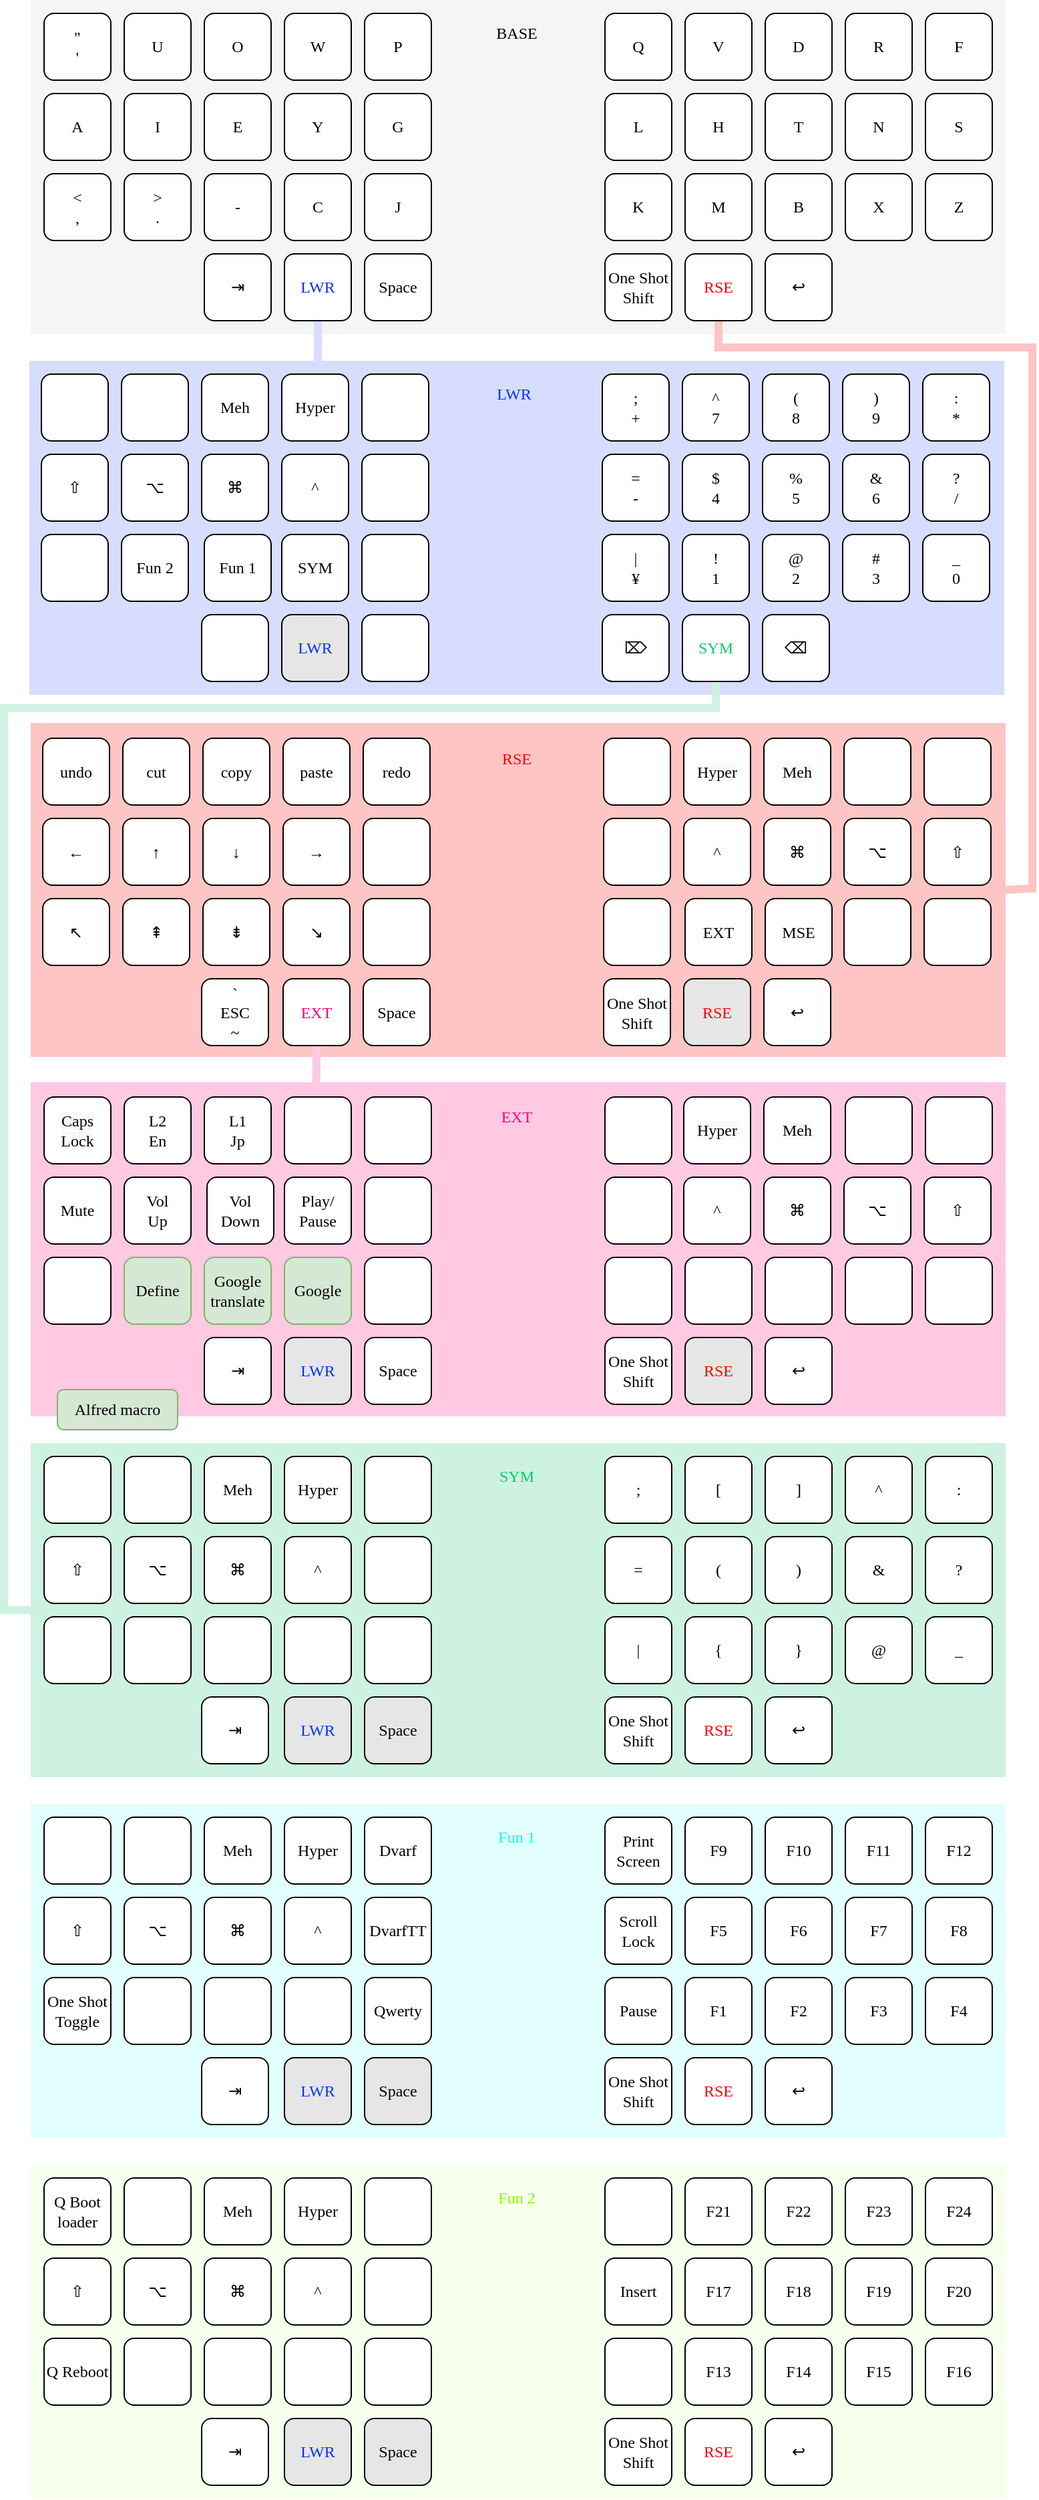 <mxfile version="21.2.3" type="github">
  <diagram id="D3b2O7mXZaBLHZMrj7lS" name="Page-1">
    <mxGraphModel dx="855" dy="1191" grid="1" gridSize="10" guides="1" tooltips="1" connect="1" arrows="1" fold="1" page="1" pageScale="1" pageWidth="827" pageHeight="2569" math="0" shadow="0">
      <root>
        <mxCell id="0" />
        <mxCell id="1" parent="0" />
        <mxCell id="jyPOKYWJDwKyRrshBXNK-180" value="" style="rounded=0;whiteSpace=wrap;html=1;fillColor=#D6DDFF;strokeColor=none;fontFamily=Source Code Pro;fontSource=https%3A%2F%2Ffonts.googleapis.com%2Fcss%3Ffamily%3DSource%2BCode%2BPro;" parent="1" vertex="1">
          <mxGeometry x="59" y="380" width="730" height="250" as="geometry" />
        </mxCell>
        <mxCell id="jyPOKYWJDwKyRrshBXNK-177" value="" style="rounded=0;whiteSpace=wrap;html=1;fillColor=#CEF2E2;strokeColor=none;fontFamily=Source Code Pro;fontSource=https%3A%2F%2Ffonts.googleapis.com%2Fcss%3Ffamily%3DSource%2BCode%2BPro;" parent="1" vertex="1">
          <mxGeometry x="60" y="1190" width="730" height="250" as="geometry" />
        </mxCell>
        <mxCell id="jyPOKYWJDwKyRrshBXNK-178" value="" style="rounded=0;whiteSpace=wrap;html=1;fillColor=#FFC9E2;strokeColor=none;fontFamily=Source Code Pro;fontSource=https%3A%2F%2Ffonts.googleapis.com%2Fcss%3Ffamily%3DSource%2BCode%2BPro;" parent="1" vertex="1">
          <mxGeometry x="60" y="920" width="730" height="250" as="geometry" />
        </mxCell>
        <mxCell id="jyPOKYWJDwKyRrshBXNK-179" value="" style="rounded=0;whiteSpace=wrap;html=1;fillColor=#FFC4C4;strokeColor=none;fontFamily=Source Code Pro;fontSource=https%3A%2F%2Ffonts.googleapis.com%2Fcss%3Ffamily%3DSource%2BCode%2BPro;" parent="1" vertex="1">
          <mxGeometry x="60" y="651" width="730" height="250" as="geometry" />
        </mxCell>
        <mxCell id="jyPOKYWJDwKyRrshBXNK-181" value="" style="rounded=0;whiteSpace=wrap;html=1;fontColor=#333333;fillColor=#f5f5f5;strokeColor=none;fontFamily=Source Code Pro;fontSource=https%3A%2F%2Ffonts.googleapis.com%2Fcss%3Ffamily%3DSource%2BCode%2BPro;" parent="1" vertex="1">
          <mxGeometry x="60" y="110" width="730" height="250" as="geometry" />
        </mxCell>
        <mxCell id="jyPOKYWJDwKyRrshBXNK-1" value="&quot;&lt;br&gt;&#39;" style="rounded=1;whiteSpace=wrap;html=1;fontFamily=Source Code Pro;fontSource=https%3A%2F%2Ffonts.googleapis.com%2Fcss%3Ffamily%3DSource%2BCode%2BPro;" parent="1" vertex="1">
          <mxGeometry x="70" y="120" width="50" height="50" as="geometry" />
        </mxCell>
        <mxCell id="jyPOKYWJDwKyRrshBXNK-2" value="U" style="rounded=1;whiteSpace=wrap;html=1;fontFamily=Source Code Pro;fontSource=https%3A%2F%2Ffonts.googleapis.com%2Fcss%3Ffamily%3DSource%2BCode%2BPro;" parent="1" vertex="1">
          <mxGeometry x="130" y="120" width="50" height="50" as="geometry" />
        </mxCell>
        <mxCell id="jyPOKYWJDwKyRrshBXNK-3" value="O" style="rounded=1;whiteSpace=wrap;html=1;fontFamily=Source Code Pro;fontSource=https%3A%2F%2Ffonts.googleapis.com%2Fcss%3Ffamily%3DSource%2BCode%2BPro;" parent="1" vertex="1">
          <mxGeometry x="190" y="120" width="50" height="50" as="geometry" />
        </mxCell>
        <mxCell id="jyPOKYWJDwKyRrshBXNK-4" value="W" style="rounded=1;whiteSpace=wrap;html=1;fontFamily=Source Code Pro;fontSource=https%3A%2F%2Ffonts.googleapis.com%2Fcss%3Ffamily%3DSource%2BCode%2BPro;" parent="1" vertex="1">
          <mxGeometry x="250" y="120" width="50" height="50" as="geometry" />
        </mxCell>
        <mxCell id="jyPOKYWJDwKyRrshBXNK-5" value="P" style="rounded=1;whiteSpace=wrap;html=1;fontFamily=Source Code Pro;fontSource=https%3A%2F%2Ffonts.googleapis.com%2Fcss%3Ffamily%3DSource%2BCode%2BPro;" parent="1" vertex="1">
          <mxGeometry x="310" y="120" width="50" height="50" as="geometry" />
        </mxCell>
        <mxCell id="jyPOKYWJDwKyRrshBXNK-6" value="A" style="rounded=1;whiteSpace=wrap;html=1;fontFamily=Source Code Pro;fontSource=https%3A%2F%2Ffonts.googleapis.com%2Fcss%3Ffamily%3DSource%2BCode%2BPro;" parent="1" vertex="1">
          <mxGeometry x="70" y="180" width="50" height="50" as="geometry" />
        </mxCell>
        <mxCell id="jyPOKYWJDwKyRrshBXNK-7" value="I" style="rounded=1;whiteSpace=wrap;html=1;fontFamily=Source Code Pro;fontSource=https%3A%2F%2Ffonts.googleapis.com%2Fcss%3Ffamily%3DSource%2BCode%2BPro;" parent="1" vertex="1">
          <mxGeometry x="130" y="180" width="50" height="50" as="geometry" />
        </mxCell>
        <mxCell id="jyPOKYWJDwKyRrshBXNK-8" value="E" style="rounded=1;whiteSpace=wrap;html=1;fontFamily=Source Code Pro;fontSource=https%3A%2F%2Ffonts.googleapis.com%2Fcss%3Ffamily%3DSource%2BCode%2BPro;" parent="1" vertex="1">
          <mxGeometry x="190" y="180" width="50" height="50" as="geometry" />
        </mxCell>
        <mxCell id="jyPOKYWJDwKyRrshBXNK-9" value="Y" style="rounded=1;whiteSpace=wrap;html=1;fontFamily=Source Code Pro;fontSource=https%3A%2F%2Ffonts.googleapis.com%2Fcss%3Ffamily%3DSource%2BCode%2BPro;" parent="1" vertex="1">
          <mxGeometry x="250" y="180" width="50" height="50" as="geometry" />
        </mxCell>
        <mxCell id="jyPOKYWJDwKyRrshBXNK-10" value="G" style="rounded=1;whiteSpace=wrap;html=1;fontFamily=Source Code Pro;fontSource=https%3A%2F%2Ffonts.googleapis.com%2Fcss%3Ffamily%3DSource%2BCode%2BPro;" parent="1" vertex="1">
          <mxGeometry x="310" y="180" width="50" height="50" as="geometry" />
        </mxCell>
        <mxCell id="jyPOKYWJDwKyRrshBXNK-11" value="&amp;lt;&lt;br&gt;," style="rounded=1;whiteSpace=wrap;html=1;fontFamily=Source Code Pro;fontSource=https%3A%2F%2Ffonts.googleapis.com%2Fcss%3Ffamily%3DSource%2BCode%2BPro;" parent="1" vertex="1">
          <mxGeometry x="70" y="240" width="50" height="50" as="geometry" />
        </mxCell>
        <mxCell id="jyPOKYWJDwKyRrshBXNK-12" value="&amp;gt;&lt;br&gt;." style="rounded=1;whiteSpace=wrap;html=1;fontFamily=Source Code Pro;fontSource=https%3A%2F%2Ffonts.googleapis.com%2Fcss%3Ffamily%3DSource%2BCode%2BPro;" parent="1" vertex="1">
          <mxGeometry x="130" y="240" width="50" height="50" as="geometry" />
        </mxCell>
        <mxCell id="jyPOKYWJDwKyRrshBXNK-13" value="-" style="rounded=1;whiteSpace=wrap;html=1;fontFamily=Source Code Pro;fontSource=https%3A%2F%2Ffonts.googleapis.com%2Fcss%3Ffamily%3DSource%2BCode%2BPro;" parent="1" vertex="1">
          <mxGeometry x="190" y="240" width="50" height="50" as="geometry" />
        </mxCell>
        <mxCell id="jyPOKYWJDwKyRrshBXNK-14" value="C" style="rounded=1;whiteSpace=wrap;html=1;fontFamily=Source Code Pro;fontSource=https%3A%2F%2Ffonts.googleapis.com%2Fcss%3Ffamily%3DSource%2BCode%2BPro;" parent="1" vertex="1">
          <mxGeometry x="250" y="240" width="50" height="50" as="geometry" />
        </mxCell>
        <mxCell id="jyPOKYWJDwKyRrshBXNK-15" value="J" style="rounded=1;whiteSpace=wrap;html=1;fontFamily=Source Code Pro;fontSource=https%3A%2F%2Ffonts.googleapis.com%2Fcss%3Ffamily%3DSource%2BCode%2BPro;" parent="1" vertex="1">
          <mxGeometry x="310" y="240" width="50" height="50" as="geometry" />
        </mxCell>
        <mxCell id="jyPOKYWJDwKyRrshBXNK-17" value="Space" style="rounded=1;whiteSpace=wrap;html=1;fontFamily=Source Code Pro;fontSource=https%3A%2F%2Ffonts.googleapis.com%2Fcss%3Ffamily%3DSource%2BCode%2BPro;" parent="1" vertex="1">
          <mxGeometry x="310" y="300" width="50" height="50" as="geometry" />
        </mxCell>
        <mxCell id="jyPOKYWJDwKyRrshBXNK-18" value="Q" style="rounded=1;whiteSpace=wrap;html=1;fontFamily=Source Code Pro;fontSource=https%3A%2F%2Ffonts.googleapis.com%2Fcss%3Ffamily%3DSource%2BCode%2BPro;" parent="1" vertex="1">
          <mxGeometry x="490" y="120" width="50" height="50" as="geometry" />
        </mxCell>
        <mxCell id="jyPOKYWJDwKyRrshBXNK-19" value="V" style="rounded=1;whiteSpace=wrap;html=1;fontFamily=Source Code Pro;fontSource=https%3A%2F%2Ffonts.googleapis.com%2Fcss%3Ffamily%3DSource%2BCode%2BPro;" parent="1" vertex="1">
          <mxGeometry x="550" y="120" width="50" height="50" as="geometry" />
        </mxCell>
        <mxCell id="jyPOKYWJDwKyRrshBXNK-20" value="D" style="rounded=1;whiteSpace=wrap;html=1;fontFamily=Source Code Pro;fontSource=https%3A%2F%2Ffonts.googleapis.com%2Fcss%3Ffamily%3DSource%2BCode%2BPro;" parent="1" vertex="1">
          <mxGeometry x="610" y="120" width="50" height="50" as="geometry" />
        </mxCell>
        <mxCell id="jyPOKYWJDwKyRrshBXNK-21" value="R" style="rounded=1;whiteSpace=wrap;html=1;fontFamily=Source Code Pro;fontSource=https%3A%2F%2Ffonts.googleapis.com%2Fcss%3Ffamily%3DSource%2BCode%2BPro;" parent="1" vertex="1">
          <mxGeometry x="670" y="120" width="50" height="50" as="geometry" />
        </mxCell>
        <mxCell id="jyPOKYWJDwKyRrshBXNK-22" value="F" style="rounded=1;whiteSpace=wrap;html=1;fontFamily=Source Code Pro;fontSource=https%3A%2F%2Ffonts.googleapis.com%2Fcss%3Ffamily%3DSource%2BCode%2BPro;" parent="1" vertex="1">
          <mxGeometry x="730" y="120" width="50" height="50" as="geometry" />
        </mxCell>
        <mxCell id="jyPOKYWJDwKyRrshBXNK-23" value="L" style="rounded=1;whiteSpace=wrap;html=1;fontFamily=Source Code Pro;fontSource=https%3A%2F%2Ffonts.googleapis.com%2Fcss%3Ffamily%3DSource%2BCode%2BPro;" parent="1" vertex="1">
          <mxGeometry x="490" y="180" width="50" height="50" as="geometry" />
        </mxCell>
        <mxCell id="jyPOKYWJDwKyRrshBXNK-24" value="H" style="rounded=1;whiteSpace=wrap;html=1;fontFamily=Source Code Pro;fontSource=https%3A%2F%2Ffonts.googleapis.com%2Fcss%3Ffamily%3DSource%2BCode%2BPro;" parent="1" vertex="1">
          <mxGeometry x="550" y="180" width="50" height="50" as="geometry" />
        </mxCell>
        <mxCell id="jyPOKYWJDwKyRrshBXNK-25" value="T" style="rounded=1;whiteSpace=wrap;html=1;fontFamily=Source Code Pro;fontSource=https%3A%2F%2Ffonts.googleapis.com%2Fcss%3Ffamily%3DSource%2BCode%2BPro;" parent="1" vertex="1">
          <mxGeometry x="610" y="180" width="50" height="50" as="geometry" />
        </mxCell>
        <mxCell id="jyPOKYWJDwKyRrshBXNK-26" value="N" style="rounded=1;whiteSpace=wrap;html=1;fontFamily=Source Code Pro;fontSource=https%3A%2F%2Ffonts.googleapis.com%2Fcss%3Ffamily%3DSource%2BCode%2BPro;" parent="1" vertex="1">
          <mxGeometry x="670" y="180" width="50" height="50" as="geometry" />
        </mxCell>
        <mxCell id="jyPOKYWJDwKyRrshBXNK-27" value="S" style="rounded=1;whiteSpace=wrap;html=1;fontFamily=Source Code Pro;fontSource=https%3A%2F%2Ffonts.googleapis.com%2Fcss%3Ffamily%3DSource%2BCode%2BPro;" parent="1" vertex="1">
          <mxGeometry x="730" y="180" width="50" height="50" as="geometry" />
        </mxCell>
        <mxCell id="jyPOKYWJDwKyRrshBXNK-28" value="K" style="rounded=1;whiteSpace=wrap;html=1;fontFamily=Source Code Pro;fontSource=https%3A%2F%2Ffonts.googleapis.com%2Fcss%3Ffamily%3DSource%2BCode%2BPro;" parent="1" vertex="1">
          <mxGeometry x="490" y="240" width="50" height="50" as="geometry" />
        </mxCell>
        <mxCell id="jyPOKYWJDwKyRrshBXNK-29" value="M" style="rounded=1;whiteSpace=wrap;html=1;fontFamily=Source Code Pro;fontSource=https%3A%2F%2Ffonts.googleapis.com%2Fcss%3Ffamily%3DSource%2BCode%2BPro;" parent="1" vertex="1">
          <mxGeometry x="550" y="240" width="50" height="50" as="geometry" />
        </mxCell>
        <mxCell id="jyPOKYWJDwKyRrshBXNK-30" value="B" style="rounded=1;whiteSpace=wrap;html=1;fontFamily=Source Code Pro;fontSource=https%3A%2F%2Ffonts.googleapis.com%2Fcss%3Ffamily%3DSource%2BCode%2BPro;" parent="1" vertex="1">
          <mxGeometry x="610" y="240" width="50" height="50" as="geometry" />
        </mxCell>
        <mxCell id="jyPOKYWJDwKyRrshBXNK-31" value="X" style="rounded=1;whiteSpace=wrap;html=1;fontFamily=Source Code Pro;fontSource=https%3A%2F%2Ffonts.googleapis.com%2Fcss%3Ffamily%3DSource%2BCode%2BPro;" parent="1" vertex="1">
          <mxGeometry x="670" y="240" width="50" height="50" as="geometry" />
        </mxCell>
        <mxCell id="jyPOKYWJDwKyRrshBXNK-32" value="Z" style="rounded=1;whiteSpace=wrap;html=1;fontFamily=Source Code Pro;fontSource=https%3A%2F%2Ffonts.googleapis.com%2Fcss%3Ffamily%3DSource%2BCode%2BPro;" parent="1" vertex="1">
          <mxGeometry x="730" y="240" width="50" height="50" as="geometry" />
        </mxCell>
        <mxCell id="jyPOKYWJDwKyRrshBXNK-33" value="One Shot Shift" style="rounded=1;whiteSpace=wrap;html=1;fontFamily=Source Code Pro;fontSource=https%3A%2F%2Ffonts.googleapis.com%2Fcss%3Ffamily%3DSource%2BCode%2BPro;" parent="1" vertex="1">
          <mxGeometry x="490" y="300" width="50" height="50" as="geometry" />
        </mxCell>
        <mxCell id="jyPOKYWJDwKyRrshBXNK-35" value="BASE" style="text;html=1;strokeColor=none;fillColor=none;align=center;verticalAlign=middle;whiteSpace=wrap;rounded=0;fontFamily=Source Code Pro;fontSource=https%3A%2F%2Ffonts.googleapis.com%2Fcss%3Ffamily%3DSource%2BCode%2BPro;" parent="1" vertex="1">
          <mxGeometry x="394" y="120" width="60" height="30" as="geometry" />
        </mxCell>
        <mxCell id="jyPOKYWJDwKyRrshBXNK-37" value="" style="rounded=1;whiteSpace=wrap;html=1;fontFamily=Source Code Pro;fontSource=https%3A%2F%2Ffonts.googleapis.com%2Fcss%3Ffamily%3DSource%2BCode%2BPro;" parent="1" vertex="1">
          <mxGeometry x="68" y="390" width="50" height="50" as="geometry" />
        </mxCell>
        <mxCell id="jyPOKYWJDwKyRrshBXNK-38" value="" style="rounded=1;whiteSpace=wrap;html=1;fontFamily=Source Code Pro;fontSource=https%3A%2F%2Ffonts.googleapis.com%2Fcss%3Ffamily%3DSource%2BCode%2BPro;" parent="1" vertex="1">
          <mxGeometry x="128" y="390" width="50" height="50" as="geometry" />
        </mxCell>
        <mxCell id="jyPOKYWJDwKyRrshBXNK-39" value="Meh" style="rounded=1;whiteSpace=wrap;html=1;fontFamily=Source Code Pro;fontSource=https%3A%2F%2Ffonts.googleapis.com%2Fcss%3Ffamily%3DSource%2BCode%2BPro;" parent="1" vertex="1">
          <mxGeometry x="188" y="390" width="50" height="50" as="geometry" />
        </mxCell>
        <mxCell id="jyPOKYWJDwKyRrshBXNK-40" value="Hyper" style="rounded=1;whiteSpace=wrap;html=1;fontFamily=Source Code Pro;fontSource=https%3A%2F%2Ffonts.googleapis.com%2Fcss%3Ffamily%3DSource%2BCode%2BPro;" parent="1" vertex="1">
          <mxGeometry x="248" y="390" width="50" height="50" as="geometry" />
        </mxCell>
        <mxCell id="jyPOKYWJDwKyRrshBXNK-41" value="" style="rounded=1;whiteSpace=wrap;html=1;fontFamily=Source Code Pro;fontSource=https%3A%2F%2Ffonts.googleapis.com%2Fcss%3Ffamily%3DSource%2BCode%2BPro;" parent="1" vertex="1">
          <mxGeometry x="308" y="390" width="50" height="50" as="geometry" />
        </mxCell>
        <mxCell id="jyPOKYWJDwKyRrshBXNK-42" value="⇧" style="rounded=1;whiteSpace=wrap;html=1;fontFamily=Source Code Pro;fontSource=https%3A%2F%2Ffonts.googleapis.com%2Fcss%3Ffamily%3DSource%2BCode%2BPro;" parent="1" vertex="1">
          <mxGeometry x="68" y="450" width="50" height="50" as="geometry" />
        </mxCell>
        <mxCell id="jyPOKYWJDwKyRrshBXNK-43" value="⌥" style="rounded=1;whiteSpace=wrap;html=1;fontFamily=Source Code Pro;fontSource=https%3A%2F%2Ffonts.googleapis.com%2Fcss%3Ffamily%3DSource%2BCode%2BPro;" parent="1" vertex="1">
          <mxGeometry x="128" y="450" width="50" height="50" as="geometry" />
        </mxCell>
        <mxCell id="jyPOKYWJDwKyRrshBXNK-44" value="⌘" style="rounded=1;whiteSpace=wrap;html=1;fontFamily=Source Code Pro;fontSource=https%3A%2F%2Ffonts.googleapis.com%2Fcss%3Ffamily%3DSource%2BCode%2BPro;" parent="1" vertex="1">
          <mxGeometry x="188" y="450" width="50" height="50" as="geometry" />
        </mxCell>
        <mxCell id="jyPOKYWJDwKyRrshBXNK-45" value="^" style="rounded=1;whiteSpace=wrap;html=1;fontFamily=Source Code Pro;fontSource=https%3A%2F%2Ffonts.googleapis.com%2Fcss%3Ffamily%3DSource%2BCode%2BPro;" parent="1" vertex="1">
          <mxGeometry x="248" y="450" width="50" height="50" as="geometry" />
        </mxCell>
        <mxCell id="jyPOKYWJDwKyRrshBXNK-46" value="" style="rounded=1;whiteSpace=wrap;html=1;fontFamily=Source Code Pro;fontSource=https%3A%2F%2Ffonts.googleapis.com%2Fcss%3Ffamily%3DSource%2BCode%2BPro;" parent="1" vertex="1">
          <mxGeometry x="308" y="450" width="50" height="50" as="geometry" />
        </mxCell>
        <mxCell id="jyPOKYWJDwKyRrshBXNK-47" value="" style="rounded=1;whiteSpace=wrap;html=1;fontFamily=Source Code Pro;fontSource=https%3A%2F%2Ffonts.googleapis.com%2Fcss%3Ffamily%3DSource%2BCode%2BPro;" parent="1" vertex="1">
          <mxGeometry x="68" y="510" width="50" height="50" as="geometry" />
        </mxCell>
        <mxCell id="jyPOKYWJDwKyRrshBXNK-51" value="" style="rounded=1;whiteSpace=wrap;html=1;fontFamily=Source Code Pro;fontSource=https%3A%2F%2Ffonts.googleapis.com%2Fcss%3Ffamily%3DSource%2BCode%2BPro;" parent="1" vertex="1">
          <mxGeometry x="308" y="510" width="50" height="50" as="geometry" />
        </mxCell>
        <mxCell id="jyPOKYWJDwKyRrshBXNK-52" value="&lt;font&gt;LWR&lt;/font&gt;" style="rounded=1;whiteSpace=wrap;html=1;fillColor=#E6E6E6;fontFamily=Source Code Pro;fontSource=https%3A%2F%2Ffonts.googleapis.com%2Fcss%3Ffamily%3DSource%2BCode%2BPro;fontColor=#0433FF;" parent="1" vertex="1">
          <mxGeometry x="248" y="570" width="50" height="50" as="geometry" />
        </mxCell>
        <mxCell id="jyPOKYWJDwKyRrshBXNK-53" value="" style="rounded=1;whiteSpace=wrap;html=1;fontFamily=Source Code Pro;fontSource=https%3A%2F%2Ffonts.googleapis.com%2Fcss%3Ffamily%3DSource%2BCode%2BPro;" parent="1" vertex="1">
          <mxGeometry x="308" y="570" width="50" height="50" as="geometry" />
        </mxCell>
        <mxCell id="jyPOKYWJDwKyRrshBXNK-54" value=";&lt;br&gt;+" style="rounded=1;whiteSpace=wrap;html=1;fontFamily=Source Code Pro;fontSource=https%3A%2F%2Ffonts.googleapis.com%2Fcss%3Ffamily%3DSource%2BCode%2BPro;" parent="1" vertex="1">
          <mxGeometry x="488" y="390" width="50" height="50" as="geometry" />
        </mxCell>
        <mxCell id="jyPOKYWJDwKyRrshBXNK-55" value="^&lt;br&gt;7" style="rounded=1;whiteSpace=wrap;html=1;fontFamily=Source Code Pro;fontSource=https%3A%2F%2Ffonts.googleapis.com%2Fcss%3Ffamily%3DSource%2BCode%2BPro;" parent="1" vertex="1">
          <mxGeometry x="548" y="390" width="50" height="50" as="geometry" />
        </mxCell>
        <mxCell id="jyPOKYWJDwKyRrshBXNK-56" value="(&lt;br&gt;8" style="rounded=1;whiteSpace=wrap;html=1;fontFamily=Source Code Pro;fontSource=https%3A%2F%2Ffonts.googleapis.com%2Fcss%3Ffamily%3DSource%2BCode%2BPro;" parent="1" vertex="1">
          <mxGeometry x="608" y="390" width="50" height="50" as="geometry" />
        </mxCell>
        <mxCell id="jyPOKYWJDwKyRrshBXNK-57" value=")&lt;br&gt;9" style="rounded=1;whiteSpace=wrap;html=1;fontFamily=Source Code Pro;fontSource=https%3A%2F%2Ffonts.googleapis.com%2Fcss%3Ffamily%3DSource%2BCode%2BPro;" parent="1" vertex="1">
          <mxGeometry x="668" y="390" width="50" height="50" as="geometry" />
        </mxCell>
        <mxCell id="jyPOKYWJDwKyRrshBXNK-58" value=":&lt;br&gt;*" style="rounded=1;whiteSpace=wrap;html=1;fontFamily=Source Code Pro;fontSource=https%3A%2F%2Ffonts.googleapis.com%2Fcss%3Ffamily%3DSource%2BCode%2BPro;" parent="1" vertex="1">
          <mxGeometry x="728" y="390" width="50" height="50" as="geometry" />
        </mxCell>
        <mxCell id="jyPOKYWJDwKyRrshBXNK-59" value="=&lt;br&gt;-" style="rounded=1;whiteSpace=wrap;html=1;fontFamily=Source Code Pro;fontSource=https%3A%2F%2Ffonts.googleapis.com%2Fcss%3Ffamily%3DSource%2BCode%2BPro;" parent="1" vertex="1">
          <mxGeometry x="488" y="450" width="50" height="50" as="geometry" />
        </mxCell>
        <mxCell id="jyPOKYWJDwKyRrshBXNK-60" value="$&lt;br&gt;4" style="rounded=1;whiteSpace=wrap;html=1;fontFamily=Source Code Pro;fontSource=https%3A%2F%2Ffonts.googleapis.com%2Fcss%3Ffamily%3DSource%2BCode%2BPro;" parent="1" vertex="1">
          <mxGeometry x="548" y="450" width="50" height="50" as="geometry" />
        </mxCell>
        <mxCell id="jyPOKYWJDwKyRrshBXNK-61" value="%&lt;br&gt;5" style="rounded=1;whiteSpace=wrap;html=1;fontFamily=Source Code Pro;fontSource=https%3A%2F%2Ffonts.googleapis.com%2Fcss%3Ffamily%3DSource%2BCode%2BPro;" parent="1" vertex="1">
          <mxGeometry x="608" y="450" width="50" height="50" as="geometry" />
        </mxCell>
        <mxCell id="jyPOKYWJDwKyRrshBXNK-62" value="&amp;amp;&lt;br&gt;6" style="rounded=1;whiteSpace=wrap;html=1;fontFamily=Source Code Pro;fontSource=https%3A%2F%2Ffonts.googleapis.com%2Fcss%3Ffamily%3DSource%2BCode%2BPro;" parent="1" vertex="1">
          <mxGeometry x="668" y="450" width="50" height="50" as="geometry" />
        </mxCell>
        <mxCell id="jyPOKYWJDwKyRrshBXNK-63" value="?&lt;br&gt;/" style="rounded=1;whiteSpace=wrap;html=1;fontFamily=Source Code Pro;fontSource=https%3A%2F%2Ffonts.googleapis.com%2Fcss%3Ffamily%3DSource%2BCode%2BPro;" parent="1" vertex="1">
          <mxGeometry x="728" y="450" width="50" height="50" as="geometry" />
        </mxCell>
        <mxCell id="jyPOKYWJDwKyRrshBXNK-64" value="|&lt;br&gt;¥" style="rounded=1;whiteSpace=wrap;html=1;fontFamily=Source Code Pro;fontSource=https%3A%2F%2Ffonts.googleapis.com%2Fcss%3Ffamily%3DSource%2BCode%2BPro;" parent="1" vertex="1">
          <mxGeometry x="488" y="510" width="50" height="50" as="geometry" />
        </mxCell>
        <mxCell id="jyPOKYWJDwKyRrshBXNK-65" value="!&lt;br&gt;1" style="rounded=1;whiteSpace=wrap;html=1;fontFamily=Source Code Pro;fontSource=https%3A%2F%2Ffonts.googleapis.com%2Fcss%3Ffamily%3DSource%2BCode%2BPro;" parent="1" vertex="1">
          <mxGeometry x="548" y="510" width="50" height="50" as="geometry" />
        </mxCell>
        <mxCell id="jyPOKYWJDwKyRrshBXNK-66" value="@&lt;br&gt;2" style="rounded=1;whiteSpace=wrap;html=1;fontFamily=Source Code Pro;fontSource=https%3A%2F%2Ffonts.googleapis.com%2Fcss%3Ffamily%3DSource%2BCode%2BPro;" parent="1" vertex="1">
          <mxGeometry x="608" y="510" width="50" height="50" as="geometry" />
        </mxCell>
        <mxCell id="jyPOKYWJDwKyRrshBXNK-67" value="#&lt;br&gt;3" style="rounded=1;whiteSpace=wrap;html=1;fontFamily=Source Code Pro;fontSource=https%3A%2F%2Ffonts.googleapis.com%2Fcss%3Ffamily%3DSource%2BCode%2BPro;" parent="1" vertex="1">
          <mxGeometry x="668" y="510" width="50" height="50" as="geometry" />
        </mxCell>
        <mxCell id="jyPOKYWJDwKyRrshBXNK-68" value="_&lt;br&gt;0" style="rounded=1;whiteSpace=wrap;html=1;fontFamily=Source Code Pro;fontSource=https%3A%2F%2Ffonts.googleapis.com%2Fcss%3Ffamily%3DSource%2BCode%2BPro;" parent="1" vertex="1">
          <mxGeometry x="728" y="510" width="50" height="50" as="geometry" />
        </mxCell>
        <mxCell id="jyPOKYWJDwKyRrshBXNK-69" value="⌦" style="rounded=1;whiteSpace=wrap;html=1;fontFamily=Source Code Pro;fontSource=https%3A%2F%2Ffonts.googleapis.com%2Fcss%3Ffamily%3DSource%2BCode%2BPro;" parent="1" vertex="1">
          <mxGeometry x="488" y="570" width="50" height="50" as="geometry" />
        </mxCell>
        <mxCell id="jyPOKYWJDwKyRrshBXNK-71" value="LWR" style="text;html=1;strokeColor=none;fillColor=none;align=center;verticalAlign=middle;whiteSpace=wrap;rounded=0;fontColor=#0433FF;fontFamily=Source Code Pro;fontSource=https%3A%2F%2Ffonts.googleapis.com%2Fcss%3Ffamily%3DSource%2BCode%2BPro;" parent="1" vertex="1">
          <mxGeometry x="392" y="390" width="60" height="30" as="geometry" />
        </mxCell>
        <mxCell id="jyPOKYWJDwKyRrshBXNK-72" value="undo" style="rounded=1;whiteSpace=wrap;html=1;fontFamily=Source Code Pro;fontSource=https%3A%2F%2Ffonts.googleapis.com%2Fcss%3Ffamily%3DSource%2BCode%2BPro;" parent="1" vertex="1">
          <mxGeometry x="69" y="662.5" width="50" height="50" as="geometry" />
        </mxCell>
        <mxCell id="jyPOKYWJDwKyRrshBXNK-73" value="cut" style="rounded=1;whiteSpace=wrap;html=1;fontFamily=Source Code Pro;fontSource=https%3A%2F%2Ffonts.googleapis.com%2Fcss%3Ffamily%3DSource%2BCode%2BPro;" parent="1" vertex="1">
          <mxGeometry x="129" y="662.5" width="50" height="50" as="geometry" />
        </mxCell>
        <mxCell id="jyPOKYWJDwKyRrshBXNK-74" value="copy" style="rounded=1;whiteSpace=wrap;html=1;fontFamily=Source Code Pro;fontSource=https%3A%2F%2Ffonts.googleapis.com%2Fcss%3Ffamily%3DSource%2BCode%2BPro;" parent="1" vertex="1">
          <mxGeometry x="189" y="662.5" width="50" height="50" as="geometry" />
        </mxCell>
        <mxCell id="jyPOKYWJDwKyRrshBXNK-75" value="paste" style="rounded=1;whiteSpace=wrap;html=1;fontFamily=Source Code Pro;fontSource=https%3A%2F%2Ffonts.googleapis.com%2Fcss%3Ffamily%3DSource%2BCode%2BPro;" parent="1" vertex="1">
          <mxGeometry x="249" y="662.5" width="50" height="50" as="geometry" />
        </mxCell>
        <mxCell id="jyPOKYWJDwKyRrshBXNK-76" value="redo" style="rounded=1;whiteSpace=wrap;html=1;fontFamily=Source Code Pro;fontSource=https%3A%2F%2Ffonts.googleapis.com%2Fcss%3Ffamily%3DSource%2BCode%2BPro;" parent="1" vertex="1">
          <mxGeometry x="309" y="662.5" width="50" height="50" as="geometry" />
        </mxCell>
        <mxCell id="jyPOKYWJDwKyRrshBXNK-77" value="←" style="rounded=1;whiteSpace=wrap;html=1;fontFamily=Source Code Pro;fontSource=https%3A%2F%2Ffonts.googleapis.com%2Fcss%3Ffamily%3DSource%2BCode%2BPro;" parent="1" vertex="1">
          <mxGeometry x="69" y="722.5" width="50" height="50" as="geometry" />
        </mxCell>
        <mxCell id="jyPOKYWJDwKyRrshBXNK-78" value="↑" style="rounded=1;whiteSpace=wrap;html=1;fontFamily=Source Code Pro;fontSource=https%3A%2F%2Ffonts.googleapis.com%2Fcss%3Ffamily%3DSource%2BCode%2BPro;" parent="1" vertex="1">
          <mxGeometry x="129" y="722.5" width="50" height="50" as="geometry" />
        </mxCell>
        <mxCell id="jyPOKYWJDwKyRrshBXNK-79" value="↓" style="rounded=1;whiteSpace=wrap;html=1;fontFamily=Source Code Pro;fontSource=https%3A%2F%2Ffonts.googleapis.com%2Fcss%3Ffamily%3DSource%2BCode%2BPro;" parent="1" vertex="1">
          <mxGeometry x="189" y="722.5" width="50" height="50" as="geometry" />
        </mxCell>
        <mxCell id="jyPOKYWJDwKyRrshBXNK-80" value="→" style="rounded=1;whiteSpace=wrap;html=1;fontFamily=Source Code Pro;fontSource=https%3A%2F%2Ffonts.googleapis.com%2Fcss%3Ffamily%3DSource%2BCode%2BPro;" parent="1" vertex="1">
          <mxGeometry x="249" y="722.5" width="50" height="50" as="geometry" />
        </mxCell>
        <mxCell id="jyPOKYWJDwKyRrshBXNK-81" value="" style="rounded=1;whiteSpace=wrap;html=1;fontFamily=Source Code Pro;fontSource=https%3A%2F%2Ffonts.googleapis.com%2Fcss%3Ffamily%3DSource%2BCode%2BPro;" parent="1" vertex="1">
          <mxGeometry x="309" y="722.5" width="50" height="50" as="geometry" />
        </mxCell>
        <mxCell id="jyPOKYWJDwKyRrshBXNK-82" value="↖" style="rounded=1;whiteSpace=wrap;html=1;fontFamily=Source Code Pro;fontSource=https%3A%2F%2Ffonts.googleapis.com%2Fcss%3Ffamily%3DSource%2BCode%2BPro;" parent="1" vertex="1">
          <mxGeometry x="69" y="782.5" width="50" height="50" as="geometry" />
        </mxCell>
        <mxCell id="jyPOKYWJDwKyRrshBXNK-83" value="⇞" style="rounded=1;whiteSpace=wrap;html=1;fontFamily=Source Code Pro;fontSource=https%3A%2F%2Ffonts.googleapis.com%2Fcss%3Ffamily%3DSource%2BCode%2BPro;" parent="1" vertex="1">
          <mxGeometry x="129" y="782.5" width="50" height="50" as="geometry" />
        </mxCell>
        <mxCell id="jyPOKYWJDwKyRrshBXNK-84" value="⇟" style="rounded=1;whiteSpace=wrap;html=1;fontFamily=Source Code Pro;fontSource=https%3A%2F%2Ffonts.googleapis.com%2Fcss%3Ffamily%3DSource%2BCode%2BPro;" parent="1" vertex="1">
          <mxGeometry x="189" y="782.5" width="50" height="50" as="geometry" />
        </mxCell>
        <mxCell id="jyPOKYWJDwKyRrshBXNK-85" value="↘" style="rounded=1;whiteSpace=wrap;html=1;fontFamily=Source Code Pro;fontSource=https%3A%2F%2Ffonts.googleapis.com%2Fcss%3Ffamily%3DSource%2BCode%2BPro;" parent="1" vertex="1">
          <mxGeometry x="249" y="782.5" width="50" height="50" as="geometry" />
        </mxCell>
        <mxCell id="jyPOKYWJDwKyRrshBXNK-86" value="" style="rounded=1;whiteSpace=wrap;html=1;fontFamily=Source Code Pro;fontSource=https%3A%2F%2Ffonts.googleapis.com%2Fcss%3Ffamily%3DSource%2BCode%2BPro;" parent="1" vertex="1">
          <mxGeometry x="309" y="782.5" width="50" height="50" as="geometry" />
        </mxCell>
        <mxCell id="jyPOKYWJDwKyRrshBXNK-88" value="Space" style="rounded=1;whiteSpace=wrap;html=1;fontFamily=Source Code Pro;fontSource=https%3A%2F%2Ffonts.googleapis.com%2Fcss%3Ffamily%3DSource%2BCode%2BPro;" parent="1" vertex="1">
          <mxGeometry x="309" y="842.5" width="50" height="50" as="geometry" />
        </mxCell>
        <mxCell id="jyPOKYWJDwKyRrshBXNK-89" value="" style="rounded=1;whiteSpace=wrap;html=1;fontFamily=Source Code Pro;fontSource=https%3A%2F%2Ffonts.googleapis.com%2Fcss%3Ffamily%3DSource%2BCode%2BPro;" parent="1" vertex="1">
          <mxGeometry x="489" y="662.5" width="50" height="50" as="geometry" />
        </mxCell>
        <mxCell id="jyPOKYWJDwKyRrshBXNK-90" value="&lt;span style=&quot;caret-color: rgb(0, 0, 0); color: rgb(0, 0, 0); font-size: 12px; font-style: normal; font-variant-caps: normal; font-weight: 400; letter-spacing: normal; text-align: center; text-indent: 0px; text-transform: none; word-spacing: 0px; -webkit-text-stroke-width: 0px; background-color: rgb(248, 249, 250); text-decoration: none; float: none; display: inline !important;&quot;&gt;Hyper&lt;/span&gt;" style="rounded=1;whiteSpace=wrap;html=1;fontFamily=Source Code Pro;fontSource=https%3A%2F%2Ffonts.googleapis.com%2Fcss%3Ffamily%3DSource%2BCode%2BPro;" parent="1" vertex="1">
          <mxGeometry x="549" y="662.5" width="50" height="50" as="geometry" />
        </mxCell>
        <mxCell id="jyPOKYWJDwKyRrshBXNK-91" value="&lt;span style=&quot;caret-color: rgb(0, 0, 0); color: rgb(0, 0, 0); font-size: 12px; font-style: normal; font-variant-caps: normal; font-weight: 400; letter-spacing: normal; text-align: center; text-indent: 0px; text-transform: none; word-spacing: 0px; -webkit-text-stroke-width: 0px; background-color: rgb(248, 249, 250); text-decoration: none; float: none; display: inline !important;&quot;&gt;Meh&lt;/span&gt;" style="rounded=1;whiteSpace=wrap;html=1;fontFamily=Source Code Pro;fontSource=https%3A%2F%2Ffonts.googleapis.com%2Fcss%3Ffamily%3DSource%2BCode%2BPro;" parent="1" vertex="1">
          <mxGeometry x="609" y="662.5" width="50" height="50" as="geometry" />
        </mxCell>
        <mxCell id="jyPOKYWJDwKyRrshBXNK-92" value="" style="rounded=1;whiteSpace=wrap;html=1;fontFamily=Source Code Pro;fontSource=https%3A%2F%2Ffonts.googleapis.com%2Fcss%3Ffamily%3DSource%2BCode%2BPro;" parent="1" vertex="1">
          <mxGeometry x="669" y="662.5" width="50" height="50" as="geometry" />
        </mxCell>
        <mxCell id="jyPOKYWJDwKyRrshBXNK-93" value="" style="rounded=1;whiteSpace=wrap;html=1;fontFamily=Source Code Pro;fontSource=https%3A%2F%2Ffonts.googleapis.com%2Fcss%3Ffamily%3DSource%2BCode%2BPro;" parent="1" vertex="1">
          <mxGeometry x="729" y="662.5" width="50" height="50" as="geometry" />
        </mxCell>
        <mxCell id="jyPOKYWJDwKyRrshBXNK-94" value="" style="rounded=1;whiteSpace=wrap;html=1;fontFamily=Source Code Pro;fontSource=https%3A%2F%2Ffonts.googleapis.com%2Fcss%3Ffamily%3DSource%2BCode%2BPro;" parent="1" vertex="1">
          <mxGeometry x="489" y="722.5" width="50" height="50" as="geometry" />
        </mxCell>
        <mxCell id="jyPOKYWJDwKyRrshBXNK-95" value="^" style="rounded=1;whiteSpace=wrap;html=1;fontFamily=Source Code Pro;fontSource=https%3A%2F%2Ffonts.googleapis.com%2Fcss%3Ffamily%3DSource%2BCode%2BPro;" parent="1" vertex="1">
          <mxGeometry x="549" y="722.5" width="50" height="50" as="geometry" />
        </mxCell>
        <mxCell id="jyPOKYWJDwKyRrshBXNK-96" value="⌘" style="rounded=1;whiteSpace=wrap;html=1;fontFamily=Source Code Pro;fontSource=https%3A%2F%2Ffonts.googleapis.com%2Fcss%3Ffamily%3DSource%2BCode%2BPro;" parent="1" vertex="1">
          <mxGeometry x="609" y="722.5" width="50" height="50" as="geometry" />
        </mxCell>
        <mxCell id="jyPOKYWJDwKyRrshBXNK-97" value="⌥" style="rounded=1;whiteSpace=wrap;html=1;fontFamily=Source Code Pro;fontSource=https%3A%2F%2Ffonts.googleapis.com%2Fcss%3Ffamily%3DSource%2BCode%2BPro;" parent="1" vertex="1">
          <mxGeometry x="669" y="722.5" width="50" height="50" as="geometry" />
        </mxCell>
        <mxCell id="jyPOKYWJDwKyRrshBXNK-98" value="⇧" style="rounded=1;whiteSpace=wrap;html=1;fontFamily=Source Code Pro;fontSource=https%3A%2F%2Ffonts.googleapis.com%2Fcss%3Ffamily%3DSource%2BCode%2BPro;" parent="1" vertex="1">
          <mxGeometry x="729" y="722.5" width="50" height="50" as="geometry" />
        </mxCell>
        <mxCell id="jyPOKYWJDwKyRrshBXNK-99" value="" style="rounded=1;whiteSpace=wrap;html=1;fontFamily=Source Code Pro;fontSource=https%3A%2F%2Ffonts.googleapis.com%2Fcss%3Ffamily%3DSource%2BCode%2BPro;" parent="1" vertex="1">
          <mxGeometry x="489" y="782.5" width="50" height="50" as="geometry" />
        </mxCell>
        <mxCell id="jyPOKYWJDwKyRrshBXNK-103" value="" style="rounded=1;whiteSpace=wrap;html=1;fontFamily=Source Code Pro;fontSource=https%3A%2F%2Ffonts.googleapis.com%2Fcss%3Ffamily%3DSource%2BCode%2BPro;" parent="1" vertex="1">
          <mxGeometry x="729" y="782.5" width="50" height="50" as="geometry" />
        </mxCell>
        <mxCell id="jyPOKYWJDwKyRrshBXNK-104" value="One Shot Shift" style="rounded=1;whiteSpace=wrap;html=1;fontFamily=Source Code Pro;fontSource=https%3A%2F%2Ffonts.googleapis.com%2Fcss%3Ffamily%3DSource%2BCode%2BPro;" parent="1" vertex="1">
          <mxGeometry x="489" y="842.5" width="50" height="50" as="geometry" />
        </mxCell>
        <mxCell id="jyPOKYWJDwKyRrshBXNK-105" value="RSE" style="rounded=1;whiteSpace=wrap;html=1;fontColor=#FF0000;fillColor=#E6E6E6;fontFamily=Source Code Pro;fontSource=https%3A%2F%2Ffonts.googleapis.com%2Fcss%3Ffamily%3DSource%2BCode%2BPro;" parent="1" vertex="1">
          <mxGeometry x="549" y="842.5" width="50" height="50" as="geometry" />
        </mxCell>
        <mxCell id="jyPOKYWJDwKyRrshBXNK-106" value="RSE" style="text;html=1;strokeColor=none;fillColor=none;align=center;verticalAlign=middle;whiteSpace=wrap;rounded=0;fontColor=#FF0000;fontFamily=Source Code Pro;fontSource=https%3A%2F%2Ffonts.googleapis.com%2Fcss%3Ffamily%3DSource%2BCode%2BPro;" parent="1" vertex="1">
          <mxGeometry x="394" y="662.5" width="60" height="30" as="geometry" />
        </mxCell>
        <mxCell id="jyPOKYWJDwKyRrshBXNK-107" value="&lt;span style=&quot;caret-color: rgb(0, 0, 0); color: rgb(0, 0, 0); font-size: 12px; font-style: normal; font-variant-caps: normal; font-weight: 400; letter-spacing: normal; text-align: center; text-indent: 0px; text-transform: none; word-spacing: 0px; -webkit-text-stroke-width: 0px; background-color: rgb(248, 249, 250); text-decoration: none; float: none; display: inline !important;&quot;&gt;Caps&lt;/span&gt;&lt;br style=&quot;caret-color: rgb(0, 0, 0); color: rgb(0, 0, 0); font-size: 12px; font-style: normal; font-variant-caps: normal; font-weight: 400; letter-spacing: normal; text-align: center; text-indent: 0px; text-transform: none; word-spacing: 0px; -webkit-text-stroke-width: 0px; text-decoration: none;&quot;&gt;&lt;span style=&quot;caret-color: rgb(0, 0, 0); color: rgb(0, 0, 0); font-size: 12px; font-style: normal; font-variant-caps: normal; font-weight: 400; letter-spacing: normal; text-align: center; text-indent: 0px; text-transform: none; word-spacing: 0px; -webkit-text-stroke-width: 0px; background-color: rgb(248, 249, 250); text-decoration: none; float: none; display: inline !important;&quot;&gt;Lock&lt;/span&gt;" style="rounded=1;whiteSpace=wrap;html=1;fontFamily=Source Code Pro;fontSource=https%3A%2F%2Ffonts.googleapis.com%2Fcss%3Ffamily%3DSource%2BCode%2BPro;" parent="1" vertex="1">
          <mxGeometry x="70" y="931" width="50" height="50" as="geometry" />
        </mxCell>
        <mxCell id="jyPOKYWJDwKyRrshBXNK-108" value="L2&lt;br&gt;En" style="rounded=1;whiteSpace=wrap;html=1;fontFamily=Source Code Pro;fontSource=https%3A%2F%2Ffonts.googleapis.com%2Fcss%3Ffamily%3DSource%2BCode%2BPro;" parent="1" vertex="1">
          <mxGeometry x="130" y="931" width="50" height="50" as="geometry" />
        </mxCell>
        <mxCell id="jyPOKYWJDwKyRrshBXNK-109" value="L1&lt;br&gt;Jp" style="rounded=1;whiteSpace=wrap;html=1;fontFamily=Source Code Pro;fontSource=https%3A%2F%2Ffonts.googleapis.com%2Fcss%3Ffamily%3DSource%2BCode%2BPro;" parent="1" vertex="1">
          <mxGeometry x="190" y="931" width="50" height="50" as="geometry" />
        </mxCell>
        <mxCell id="jyPOKYWJDwKyRrshBXNK-110" value="" style="rounded=1;whiteSpace=wrap;html=1;fontFamily=Source Code Pro;fontSource=https%3A%2F%2Ffonts.googleapis.com%2Fcss%3Ffamily%3DSource%2BCode%2BPro;" parent="1" vertex="1">
          <mxGeometry x="250" y="931" width="50" height="50" as="geometry" />
        </mxCell>
        <mxCell id="jyPOKYWJDwKyRrshBXNK-111" value="" style="rounded=1;whiteSpace=wrap;html=1;fontFamily=Source Code Pro;fontSource=https%3A%2F%2Ffonts.googleapis.com%2Fcss%3Ffamily%3DSource%2BCode%2BPro;" parent="1" vertex="1">
          <mxGeometry x="310" y="931" width="50" height="50" as="geometry" />
        </mxCell>
        <mxCell id="jyPOKYWJDwKyRrshBXNK-112" value="Mute" style="rounded=1;whiteSpace=wrap;html=1;fontFamily=Source Code Pro;fontSource=https%3A%2F%2Ffonts.googleapis.com%2Fcss%3Ffamily%3DSource%2BCode%2BPro;" parent="1" vertex="1">
          <mxGeometry x="70" y="991" width="50" height="50" as="geometry" />
        </mxCell>
        <mxCell id="jyPOKYWJDwKyRrshBXNK-113" value="Vol&lt;br&gt;Up" style="rounded=1;whiteSpace=wrap;html=1;fontFamily=Source Code Pro;fontSource=https%3A%2F%2Ffonts.googleapis.com%2Fcss%3Ffamily%3DSource%2BCode%2BPro;" parent="1" vertex="1">
          <mxGeometry x="130" y="991" width="50" height="50" as="geometry" />
        </mxCell>
        <mxCell id="jyPOKYWJDwKyRrshBXNK-114" value="Vol&lt;br&gt;Down" style="rounded=1;whiteSpace=wrap;html=1;fontFamily=Source Code Pro;fontSource=https%3A%2F%2Ffonts.googleapis.com%2Fcss%3Ffamily%3DSource%2BCode%2BPro;" parent="1" vertex="1">
          <mxGeometry x="192" y="991" width="50" height="50" as="geometry" />
        </mxCell>
        <mxCell id="jyPOKYWJDwKyRrshBXNK-115" value="Play/&lt;br&gt;Pause" style="rounded=1;whiteSpace=wrap;html=1;fontFamily=Source Code Pro;fontSource=https%3A%2F%2Ffonts.googleapis.com%2Fcss%3Ffamily%3DSource%2BCode%2BPro;" parent="1" vertex="1">
          <mxGeometry x="250" y="991" width="50" height="50" as="geometry" />
        </mxCell>
        <mxCell id="jyPOKYWJDwKyRrshBXNK-116" value="" style="rounded=1;whiteSpace=wrap;html=1;fontFamily=Source Code Pro;fontSource=https%3A%2F%2Ffonts.googleapis.com%2Fcss%3Ffamily%3DSource%2BCode%2BPro;" parent="1" vertex="1">
          <mxGeometry x="310" y="991" width="50" height="50" as="geometry" />
        </mxCell>
        <mxCell id="jyPOKYWJDwKyRrshBXNK-117" value="" style="rounded=1;whiteSpace=wrap;html=1;fontFamily=Source Code Pro;fontSource=https%3A%2F%2Ffonts.googleapis.com%2Fcss%3Ffamily%3DSource%2BCode%2BPro;" parent="1" vertex="1">
          <mxGeometry x="70" y="1051" width="50" height="50" as="geometry" />
        </mxCell>
        <mxCell id="jyPOKYWJDwKyRrshBXNK-121" value="" style="rounded=1;whiteSpace=wrap;html=1;fontFamily=Source Code Pro;fontSource=https%3A%2F%2Ffonts.googleapis.com%2Fcss%3Ffamily%3DSource%2BCode%2BPro;" parent="1" vertex="1">
          <mxGeometry x="310" y="1051" width="50" height="50" as="geometry" />
        </mxCell>
        <mxCell id="jyPOKYWJDwKyRrshBXNK-122" value="&lt;font&gt;LWR&lt;/font&gt;" style="rounded=1;whiteSpace=wrap;html=1;fillColor=#E6E6E6;fontFamily=Source Code Pro;fontSource=https%3A%2F%2Ffonts.googleapis.com%2Fcss%3Ffamily%3DSource%2BCode%2BPro;fontColor=#0433FF;" parent="1" vertex="1">
          <mxGeometry x="250" y="1111" width="50" height="50" as="geometry" />
        </mxCell>
        <mxCell id="jyPOKYWJDwKyRrshBXNK-123" value="Space" style="rounded=1;whiteSpace=wrap;html=1;fontFamily=Source Code Pro;fontSource=https%3A%2F%2Ffonts.googleapis.com%2Fcss%3Ffamily%3DSource%2BCode%2BPro;" parent="1" vertex="1">
          <mxGeometry x="310" y="1111" width="50" height="50" as="geometry" />
        </mxCell>
        <mxCell id="jyPOKYWJDwKyRrshBXNK-124" value="" style="rounded=1;whiteSpace=wrap;html=1;fontFamily=Source Code Pro;fontSource=https%3A%2F%2Ffonts.googleapis.com%2Fcss%3Ffamily%3DSource%2BCode%2BPro;" parent="1" vertex="1">
          <mxGeometry x="490" y="931" width="50" height="50" as="geometry" />
        </mxCell>
        <mxCell id="jyPOKYWJDwKyRrshBXNK-127" value="" style="rounded=1;whiteSpace=wrap;html=1;fontSize=11;fontFamily=Source Code Pro;fontSource=https%3A%2F%2Ffonts.googleapis.com%2Fcss%3Ffamily%3DSource%2BCode%2BPro;" parent="1" vertex="1">
          <mxGeometry x="670" y="931" width="50" height="50" as="geometry" />
        </mxCell>
        <mxCell id="jyPOKYWJDwKyRrshBXNK-128" value="" style="rounded=1;whiteSpace=wrap;html=1;fontFamily=Source Code Pro;fontSource=https%3A%2F%2Ffonts.googleapis.com%2Fcss%3Ffamily%3DSource%2BCode%2BPro;" parent="1" vertex="1">
          <mxGeometry x="730" y="931" width="50" height="50" as="geometry" />
        </mxCell>
        <mxCell id="jyPOKYWJDwKyRrshBXNK-129" value="" style="rounded=1;whiteSpace=wrap;html=1;fontFamily=Source Code Pro;fontSource=https%3A%2F%2Ffonts.googleapis.com%2Fcss%3Ffamily%3DSource%2BCode%2BPro;" parent="1" vertex="1">
          <mxGeometry x="490" y="991" width="50" height="50" as="geometry" />
        </mxCell>
        <mxCell id="jyPOKYWJDwKyRrshBXNK-134" value="" style="rounded=1;whiteSpace=wrap;html=1;fontFamily=Source Code Pro;fontSource=https%3A%2F%2Ffonts.googleapis.com%2Fcss%3Ffamily%3DSource%2BCode%2BPro;" parent="1" vertex="1">
          <mxGeometry x="490" y="1051" width="50" height="50" as="geometry" />
        </mxCell>
        <mxCell id="jyPOKYWJDwKyRrshBXNK-135" value="" style="rounded=1;whiteSpace=wrap;html=1;fontFamily=Source Code Pro;fontSource=https%3A%2F%2Ffonts.googleapis.com%2Fcss%3Ffamily%3DSource%2BCode%2BPro;" parent="1" vertex="1">
          <mxGeometry x="550" y="1051" width="50" height="50" as="geometry" />
        </mxCell>
        <mxCell id="jyPOKYWJDwKyRrshBXNK-136" value="" style="rounded=1;whiteSpace=wrap;html=1;fontFamily=Source Code Pro;fontSource=https%3A%2F%2Ffonts.googleapis.com%2Fcss%3Ffamily%3DSource%2BCode%2BPro;" parent="1" vertex="1">
          <mxGeometry x="610" y="1051" width="50" height="50" as="geometry" />
        </mxCell>
        <mxCell id="jyPOKYWJDwKyRrshBXNK-137" value="" style="rounded=1;whiteSpace=wrap;html=1;fontFamily=Source Code Pro;fontSource=https%3A%2F%2Ffonts.googleapis.com%2Fcss%3Ffamily%3DSource%2BCode%2BPro;" parent="1" vertex="1">
          <mxGeometry x="670" y="1051" width="50" height="50" as="geometry" />
        </mxCell>
        <mxCell id="jyPOKYWJDwKyRrshBXNK-138" value="" style="rounded=1;whiteSpace=wrap;html=1;fontFamily=Source Code Pro;fontSource=https%3A%2F%2Ffonts.googleapis.com%2Fcss%3Ffamily%3DSource%2BCode%2BPro;" parent="1" vertex="1">
          <mxGeometry x="730" y="1051" width="50" height="50" as="geometry" />
        </mxCell>
        <mxCell id="jyPOKYWJDwKyRrshBXNK-139" value="One Shot Shift" style="rounded=1;whiteSpace=wrap;html=1;fontFamily=Source Code Pro;fontSource=https%3A%2F%2Ffonts.googleapis.com%2Fcss%3Ffamily%3DSource%2BCode%2BPro;" parent="1" vertex="1">
          <mxGeometry x="490" y="1111" width="50" height="50" as="geometry" />
        </mxCell>
        <mxCell id="jyPOKYWJDwKyRrshBXNK-140" value="&lt;font&gt;RSE&lt;/font&gt;" style="rounded=1;whiteSpace=wrap;html=1;fillColor=#E6E6E6;fontFamily=Source Code Pro;fontSource=https%3A%2F%2Ffonts.googleapis.com%2Fcss%3Ffamily%3DSource%2BCode%2BPro;fontColor=#FF0000;" parent="1" vertex="1">
          <mxGeometry x="550" y="1111" width="50" height="50" as="geometry" />
        </mxCell>
        <mxCell id="jyPOKYWJDwKyRrshBXNK-141" value="&lt;font&gt;EXT&lt;br&gt;&lt;/font&gt;" style="text;html=1;strokeColor=none;fillColor=none;align=center;verticalAlign=middle;whiteSpace=wrap;rounded=0;fontFamily=Source Code Pro;fontSource=https%3A%2F%2Ffonts.googleapis.com%2Fcss%3Ffamily%3DSource%2BCode%2BPro;fontColor=#FF0080;" parent="1" vertex="1">
          <mxGeometry x="394" y="931" width="60" height="30" as="geometry" />
        </mxCell>
        <mxCell id="jyPOKYWJDwKyRrshBXNK-142" value="" style="rounded=1;whiteSpace=wrap;html=1;fontFamily=Source Code Pro;fontSource=https%3A%2F%2Ffonts.googleapis.com%2Fcss%3Ffamily%3DSource%2BCode%2BPro;" parent="1" vertex="1">
          <mxGeometry x="70" y="1200" width="50" height="50" as="geometry" />
        </mxCell>
        <mxCell id="jyPOKYWJDwKyRrshBXNK-143" value="" style="rounded=1;whiteSpace=wrap;html=1;fontFamily=Source Code Pro;fontSource=https%3A%2F%2Ffonts.googleapis.com%2Fcss%3Ffamily%3DSource%2BCode%2BPro;" parent="1" vertex="1">
          <mxGeometry x="130" y="1200" width="50" height="50" as="geometry" />
        </mxCell>
        <mxCell id="jyPOKYWJDwKyRrshBXNK-144" value="Meh" style="rounded=1;whiteSpace=wrap;html=1;fontFamily=Source Code Pro;fontSource=https%3A%2F%2Ffonts.googleapis.com%2Fcss%3Ffamily%3DSource%2BCode%2BPro;" parent="1" vertex="1">
          <mxGeometry x="190" y="1200" width="50" height="50" as="geometry" />
        </mxCell>
        <mxCell id="jyPOKYWJDwKyRrshBXNK-145" value="Hyper" style="rounded=1;whiteSpace=wrap;html=1;fontFamily=Source Code Pro;fontSource=https%3A%2F%2Ffonts.googleapis.com%2Fcss%3Ffamily%3DSource%2BCode%2BPro;" parent="1" vertex="1">
          <mxGeometry x="250" y="1200" width="50" height="50" as="geometry" />
        </mxCell>
        <mxCell id="jyPOKYWJDwKyRrshBXNK-146" value="" style="rounded=1;whiteSpace=wrap;html=1;fontFamily=Source Code Pro;fontSource=https%3A%2F%2Ffonts.googleapis.com%2Fcss%3Ffamily%3DSource%2BCode%2BPro;" parent="1" vertex="1">
          <mxGeometry x="310" y="1200" width="50" height="50" as="geometry" />
        </mxCell>
        <mxCell id="jyPOKYWJDwKyRrshBXNK-147" value="⇧" style="rounded=1;whiteSpace=wrap;html=1;fontFamily=Source Code Pro;fontSource=https%3A%2F%2Ffonts.googleapis.com%2Fcss%3Ffamily%3DSource%2BCode%2BPro;" parent="1" vertex="1">
          <mxGeometry x="70" y="1260" width="50" height="50" as="geometry" />
        </mxCell>
        <mxCell id="jyPOKYWJDwKyRrshBXNK-148" value="⌥" style="rounded=1;whiteSpace=wrap;html=1;fontFamily=Source Code Pro;fontSource=https%3A%2F%2Ffonts.googleapis.com%2Fcss%3Ffamily%3DSource%2BCode%2BPro;" parent="1" vertex="1">
          <mxGeometry x="130" y="1260" width="50" height="50" as="geometry" />
        </mxCell>
        <mxCell id="jyPOKYWJDwKyRrshBXNK-149" value="⌘" style="rounded=1;whiteSpace=wrap;html=1;fontFamily=Source Code Pro;fontSource=https%3A%2F%2Ffonts.googleapis.com%2Fcss%3Ffamily%3DSource%2BCode%2BPro;" parent="1" vertex="1">
          <mxGeometry x="190" y="1260" width="50" height="50" as="geometry" />
        </mxCell>
        <mxCell id="jyPOKYWJDwKyRrshBXNK-150" value="^" style="rounded=1;whiteSpace=wrap;html=1;fontFamily=Source Code Pro;fontSource=https%3A%2F%2Ffonts.googleapis.com%2Fcss%3Ffamily%3DSource%2BCode%2BPro;" parent="1" vertex="1">
          <mxGeometry x="250" y="1260" width="50" height="50" as="geometry" />
        </mxCell>
        <mxCell id="jyPOKYWJDwKyRrshBXNK-151" value="" style="rounded=1;whiteSpace=wrap;html=1;fontFamily=Source Code Pro;fontSource=https%3A%2F%2Ffonts.googleapis.com%2Fcss%3Ffamily%3DSource%2BCode%2BPro;" parent="1" vertex="1">
          <mxGeometry x="310" y="1260" width="50" height="50" as="geometry" />
        </mxCell>
        <mxCell id="jyPOKYWJDwKyRrshBXNK-152" value="" style="rounded=1;whiteSpace=wrap;html=1;fontFamily=Source Code Pro;fontSource=https%3A%2F%2Ffonts.googleapis.com%2Fcss%3Ffamily%3DSource%2BCode%2BPro;" parent="1" vertex="1">
          <mxGeometry x="70" y="1320" width="50" height="50" as="geometry" />
        </mxCell>
        <mxCell id="jyPOKYWJDwKyRrshBXNK-153" value="" style="rounded=1;whiteSpace=wrap;html=1;fontFamily=Source Code Pro;fontSource=https%3A%2F%2Ffonts.googleapis.com%2Fcss%3Ffamily%3DSource%2BCode%2BPro;" parent="1" vertex="1">
          <mxGeometry x="130" y="1320" width="50" height="50" as="geometry" />
        </mxCell>
        <mxCell id="jyPOKYWJDwKyRrshBXNK-154" value="" style="rounded=1;whiteSpace=wrap;html=1;fontFamily=Source Code Pro;fontSource=https%3A%2F%2Ffonts.googleapis.com%2Fcss%3Ffamily%3DSource%2BCode%2BPro;" parent="1" vertex="1">
          <mxGeometry x="190" y="1320" width="50" height="50" as="geometry" />
        </mxCell>
        <mxCell id="jyPOKYWJDwKyRrshBXNK-155" value="" style="rounded=1;whiteSpace=wrap;html=1;fontFamily=Source Code Pro;fontSource=https%3A%2F%2Ffonts.googleapis.com%2Fcss%3Ffamily%3DSource%2BCode%2BPro;" parent="1" vertex="1">
          <mxGeometry x="250" y="1320" width="50" height="50" as="geometry" />
        </mxCell>
        <mxCell id="jyPOKYWJDwKyRrshBXNK-156" value="" style="rounded=1;whiteSpace=wrap;html=1;fontFamily=Source Code Pro;fontSource=https%3A%2F%2Ffonts.googleapis.com%2Fcss%3Ffamily%3DSource%2BCode%2BPro;" parent="1" vertex="1">
          <mxGeometry x="310" y="1320" width="50" height="50" as="geometry" />
        </mxCell>
        <mxCell id="jyPOKYWJDwKyRrshBXNK-157" value="&lt;font&gt;LWR&lt;/font&gt;" style="rounded=1;whiteSpace=wrap;html=1;fillColor=#E6E6E6;fontFamily=Source Code Pro;fontSource=https%3A%2F%2Ffonts.googleapis.com%2Fcss%3Ffamily%3DSource%2BCode%2BPro;fontColor=#0433FF;" parent="1" vertex="1">
          <mxGeometry x="250" y="1380" width="50" height="50" as="geometry" />
        </mxCell>
        <mxCell id="jyPOKYWJDwKyRrshBXNK-158" value="Space" style="rounded=1;whiteSpace=wrap;html=1;fillColor=#E6E6E6;fontFamily=Source Code Pro;fontSource=https%3A%2F%2Ffonts.googleapis.com%2Fcss%3Ffamily%3DSource%2BCode%2BPro;" parent="1" vertex="1">
          <mxGeometry x="310" y="1380" width="50" height="50" as="geometry" />
        </mxCell>
        <mxCell id="jyPOKYWJDwKyRrshBXNK-159" value=";" style="rounded=1;whiteSpace=wrap;html=1;fontFamily=Source Code Pro;fontSource=https%3A%2F%2Ffonts.googleapis.com%2Fcss%3Ffamily%3DSource%2BCode%2BPro;" parent="1" vertex="1">
          <mxGeometry x="490" y="1200" width="50" height="50" as="geometry" />
        </mxCell>
        <mxCell id="jyPOKYWJDwKyRrshBXNK-160" value="[" style="rounded=1;whiteSpace=wrap;html=1;fontFamily=Source Code Pro;fontSource=https%3A%2F%2Ffonts.googleapis.com%2Fcss%3Ffamily%3DSource%2BCode%2BPro;" parent="1" vertex="1">
          <mxGeometry x="550" y="1200" width="50" height="50" as="geometry" />
        </mxCell>
        <mxCell id="jyPOKYWJDwKyRrshBXNK-161" value="]" style="rounded=1;whiteSpace=wrap;html=1;fontFamily=Source Code Pro;fontSource=https%3A%2F%2Ffonts.googleapis.com%2Fcss%3Ffamily%3DSource%2BCode%2BPro;" parent="1" vertex="1">
          <mxGeometry x="610" y="1200" width="50" height="50" as="geometry" />
        </mxCell>
        <mxCell id="jyPOKYWJDwKyRrshBXNK-162" value="^" style="rounded=1;whiteSpace=wrap;html=1;fontFamily=Source Code Pro;fontSource=https%3A%2F%2Ffonts.googleapis.com%2Fcss%3Ffamily%3DSource%2BCode%2BPro;" parent="1" vertex="1">
          <mxGeometry x="670" y="1200" width="50" height="50" as="geometry" />
        </mxCell>
        <mxCell id="jyPOKYWJDwKyRrshBXNK-163" value=":" style="rounded=1;whiteSpace=wrap;html=1;fontFamily=Source Code Pro;fontSource=https%3A%2F%2Ffonts.googleapis.com%2Fcss%3Ffamily%3DSource%2BCode%2BPro;" parent="1" vertex="1">
          <mxGeometry x="730" y="1200" width="50" height="50" as="geometry" />
        </mxCell>
        <mxCell id="jyPOKYWJDwKyRrshBXNK-164" value="=" style="rounded=1;whiteSpace=wrap;html=1;fontFamily=Source Code Pro;fontSource=https%3A%2F%2Ffonts.googleapis.com%2Fcss%3Ffamily%3DSource%2BCode%2BPro;" parent="1" vertex="1">
          <mxGeometry x="490" y="1260" width="50" height="50" as="geometry" />
        </mxCell>
        <mxCell id="jyPOKYWJDwKyRrshBXNK-165" value="(" style="rounded=1;whiteSpace=wrap;html=1;fontFamily=Source Code Pro;fontSource=https%3A%2F%2Ffonts.googleapis.com%2Fcss%3Ffamily%3DSource%2BCode%2BPro;" parent="1" vertex="1">
          <mxGeometry x="550" y="1260" width="50" height="50" as="geometry" />
        </mxCell>
        <mxCell id="jyPOKYWJDwKyRrshBXNK-166" value=")" style="rounded=1;whiteSpace=wrap;html=1;fontFamily=Source Code Pro;fontSource=https%3A%2F%2Ffonts.googleapis.com%2Fcss%3Ffamily%3DSource%2BCode%2BPro;" parent="1" vertex="1">
          <mxGeometry x="610" y="1260" width="50" height="50" as="geometry" />
        </mxCell>
        <mxCell id="jyPOKYWJDwKyRrshBXNK-167" value="&amp;amp;" style="rounded=1;whiteSpace=wrap;html=1;fontFamily=Source Code Pro;fontSource=https%3A%2F%2Ffonts.googleapis.com%2Fcss%3Ffamily%3DSource%2BCode%2BPro;" parent="1" vertex="1">
          <mxGeometry x="670" y="1260" width="50" height="50" as="geometry" />
        </mxCell>
        <mxCell id="jyPOKYWJDwKyRrshBXNK-168" value="?" style="rounded=1;whiteSpace=wrap;html=1;fontFamily=Source Code Pro;fontSource=https%3A%2F%2Ffonts.googleapis.com%2Fcss%3Ffamily%3DSource%2BCode%2BPro;" parent="1" vertex="1">
          <mxGeometry x="730" y="1260" width="50" height="50" as="geometry" />
        </mxCell>
        <mxCell id="jyPOKYWJDwKyRrshBXNK-169" value="|" style="rounded=1;whiteSpace=wrap;html=1;fontFamily=Source Code Pro;fontSource=https%3A%2F%2Ffonts.googleapis.com%2Fcss%3Ffamily%3DSource%2BCode%2BPro;" parent="1" vertex="1">
          <mxGeometry x="490" y="1320" width="50" height="50" as="geometry" />
        </mxCell>
        <mxCell id="jyPOKYWJDwKyRrshBXNK-170" value="{" style="rounded=1;whiteSpace=wrap;html=1;fontFamily=Source Code Pro;fontSource=https%3A%2F%2Ffonts.googleapis.com%2Fcss%3Ffamily%3DSource%2BCode%2BPro;" parent="1" vertex="1">
          <mxGeometry x="550" y="1320" width="50" height="50" as="geometry" />
        </mxCell>
        <mxCell id="jyPOKYWJDwKyRrshBXNK-171" value="}" style="rounded=1;whiteSpace=wrap;html=1;fontFamily=Source Code Pro;fontSource=https%3A%2F%2Ffonts.googleapis.com%2Fcss%3Ffamily%3DSource%2BCode%2BPro;" parent="1" vertex="1">
          <mxGeometry x="610" y="1320" width="50" height="50" as="geometry" />
        </mxCell>
        <mxCell id="jyPOKYWJDwKyRrshBXNK-172" value="@" style="rounded=1;whiteSpace=wrap;html=1;fontFamily=Source Code Pro;fontSource=https%3A%2F%2Ffonts.googleapis.com%2Fcss%3Ffamily%3DSource%2BCode%2BPro;" parent="1" vertex="1">
          <mxGeometry x="670" y="1320" width="50" height="50" as="geometry" />
        </mxCell>
        <mxCell id="jyPOKYWJDwKyRrshBXNK-173" value="_" style="rounded=1;whiteSpace=wrap;html=1;fontFamily=Source Code Pro;fontSource=https%3A%2F%2Ffonts.googleapis.com%2Fcss%3Ffamily%3DSource%2BCode%2BPro;" parent="1" vertex="1">
          <mxGeometry x="730" y="1320" width="50" height="50" as="geometry" />
        </mxCell>
        <mxCell id="jyPOKYWJDwKyRrshBXNK-174" value="One Shot Shift" style="rounded=1;whiteSpace=wrap;html=1;fontFamily=Source Code Pro;fontSource=https%3A%2F%2Ffonts.googleapis.com%2Fcss%3Ffamily%3DSource%2BCode%2BPro;" parent="1" vertex="1">
          <mxGeometry x="490" y="1380" width="50" height="50" as="geometry" />
        </mxCell>
        <mxCell id="jyPOKYWJDwKyRrshBXNK-175" value="&lt;font&gt;RSE&lt;/font&gt;" style="rounded=1;whiteSpace=wrap;html=1;fontFamily=Source Code Pro;fontSource=https%3A%2F%2Ffonts.googleapis.com%2Fcss%3Ffamily%3DSource%2BCode%2BPro;fontColor=#FF0000;" parent="1" vertex="1">
          <mxGeometry x="550" y="1380" width="50" height="50" as="geometry" />
        </mxCell>
        <mxCell id="jyPOKYWJDwKyRrshBXNK-176" value="&lt;font&gt;SYM&lt;/font&gt;" style="text;html=1;strokeColor=none;fillColor=none;align=center;verticalAlign=middle;whiteSpace=wrap;rounded=0;fontFamily=Source Code Pro;fontSource=https%3A%2F%2Ffonts.googleapis.com%2Fcss%3Ffamily%3DSource%2BCode%2BPro;fontColor=#00CF68;" parent="1" vertex="1">
          <mxGeometry x="394" y="1200" width="60" height="30" as="geometry" />
        </mxCell>
        <mxCell id="jyPOKYWJDwKyRrshBXNK-186" value="" style="endArrow=none;html=1;rounded=0;fontColor=#0000CC;exitX=0.296;exitY=0;exitDx=0;exitDy=0;exitPerimeter=0;strokeColor=#D6DDFF;strokeWidth=6;fontFamily=Source Code Pro;fontSource=https%3A%2F%2Ffonts.googleapis.com%2Fcss%3Ffamily%3DSource%2BCode%2BPro;" parent="1" source="jyPOKYWJDwKyRrshBXNK-180" edge="1">
          <mxGeometry width="50" height="50" relative="1" as="geometry">
            <mxPoint x="275" y="380" as="sourcePoint" />
            <mxPoint x="275" y="350" as="targetPoint" />
            <Array as="points" />
          </mxGeometry>
        </mxCell>
        <mxCell id="jyPOKYWJDwKyRrshBXNK-16" value="&lt;font color=&quot;#0433ff&quot;&gt;LWR&lt;/font&gt;" style="rounded=1;whiteSpace=wrap;html=1;fontColor=#0000CC;fontFamily=Source Code Pro;fontSource=https%3A%2F%2Ffonts.googleapis.com%2Fcss%3Ffamily%3DSource%2BCode%2BPro;" parent="1" vertex="1">
          <mxGeometry x="250" y="300" width="50" height="50" as="geometry" />
        </mxCell>
        <mxCell id="jyPOKYWJDwKyRrshBXNK-187" value="" style="endArrow=none;html=1;rounded=0;fontColor=#0000CC;strokeColor=#FFC4C4;strokeWidth=6;exitX=0.5;exitY=1;exitDx=0;exitDy=0;entryX=1;entryY=0.5;entryDx=0;entryDy=0;fontFamily=Source Code Pro;fontSource=https%3A%2F%2Ffonts.googleapis.com%2Fcss%3Ffamily%3DSource%2BCode%2BPro;" parent="1" source="jyPOKYWJDwKyRrshBXNK-34" target="jyPOKYWJDwKyRrshBXNK-179" edge="1">
          <mxGeometry width="50" height="50" relative="1" as="geometry">
            <mxPoint x="640" y="330" as="sourcePoint" />
            <mxPoint x="810" y="790" as="targetPoint" />
            <Array as="points">
              <mxPoint x="575" y="370" />
              <mxPoint x="810" y="370" />
              <mxPoint x="810" y="775" />
            </Array>
          </mxGeometry>
        </mxCell>
        <mxCell id="jyPOKYWJDwKyRrshBXNK-34" value="RSE" style="rounded=1;whiteSpace=wrap;html=1;fontColor=#FF0000;fontFamily=Source Code Pro;fontSource=https%3A%2F%2Ffonts.googleapis.com%2Fcss%3Ffamily%3DSource%2BCode%2BPro;" parent="1" vertex="1">
          <mxGeometry x="550" y="300" width="50" height="50" as="geometry" />
        </mxCell>
        <mxCell id="jyPOKYWJDwKyRrshBXNK-189" value="" style="endArrow=none;html=1;rounded=0;fontColor=#0000CC;strokeColor=#CEF2E2;strokeWidth=6;entryX=0.5;entryY=1;entryDx=0;entryDy=0;exitX=0;exitY=0.5;exitDx=0;exitDy=0;" parent="1" source="jyPOKYWJDwKyRrshBXNK-177" target="jyPOKYWJDwKyRrshBXNK-70" edge="1">
          <mxGeometry width="50" height="50" relative="1" as="geometry">
            <mxPoint x="40" y="1040" as="sourcePoint" />
            <mxPoint x="464" y="600" as="targetPoint" />
            <Array as="points">
              <mxPoint x="40" y="1315" />
              <mxPoint x="40" y="640" />
              <mxPoint x="573" y="640" />
            </Array>
          </mxGeometry>
        </mxCell>
        <mxCell id="jyPOKYWJDwKyRrshBXNK-190" value="" style="endArrow=none;html=1;rounded=0;fontColor=#0000CC;strokeColor=#FFC9E2;strokeWidth=6;entryX=0.293;entryY=0.005;entryDx=0;entryDy=0;entryPerimeter=0;exitX=0.5;exitY=1;exitDx=0;exitDy=0;fontFamily=Source Code Pro;fontSource=https%3A%2F%2Ffonts.googleapis.com%2Fcss%3Ffamily%3DSource%2BCode%2BPro;" parent="1" source="jyPOKYWJDwKyRrshBXNK-87" target="jyPOKYWJDwKyRrshBXNK-178" edge="1">
          <mxGeometry width="50" height="50" relative="1" as="geometry">
            <mxPoint x="380" y="780" as="sourcePoint" />
            <mxPoint x="430" y="730" as="targetPoint" />
            <Array as="points" />
          </mxGeometry>
        </mxCell>
        <mxCell id="jyPOKYWJDwKyRrshBXNK-87" value="&lt;font&gt;EXT&lt;/font&gt;" style="rounded=1;whiteSpace=wrap;html=1;fontFamily=Source Code Pro;fontSource=https%3A%2F%2Ffonts.googleapis.com%2Fcss%3Ffamily%3DSource%2BCode%2BPro;fontColor=#FF0080;" parent="1" vertex="1">
          <mxGeometry x="249" y="842.5" width="50" height="50" as="geometry" />
        </mxCell>
        <mxCell id="jyPOKYWJDwKyRrshBXNK-70" value="&lt;font&gt;SYM&lt;/font&gt;" style="rounded=1;whiteSpace=wrap;html=1;fontColor=#00CF68;fontFamily=Source Code Pro;fontSource=https%3A%2F%2Ffonts.googleapis.com%2Fcss%3Ffamily%3DSource%2BCode%2BPro;" parent="1" vertex="1">
          <mxGeometry x="548" y="570" width="50" height="50" as="geometry" />
        </mxCell>
        <mxCell id="bBboNH131pnvcR7fshqm-1" value="&lt;span style=&quot;text-align: start; caret-color: rgb(0, 0, 0); color: rgb(0, 0, 0);&quot;&gt;&lt;font style=&quot;font-size: 12px;&quot;&gt;⇥&lt;/font&gt;&lt;/span&gt;" style="rounded=1;whiteSpace=wrap;html=1;fontColor=#0000CC;fontFamily=Source Code Pro;fontSource=https%3A%2F%2Ffonts.googleapis.com%2Fcss%3Ffamily%3DSource%2BCode%2BPro;" parent="1" vertex="1">
          <mxGeometry x="190" y="300" width="50" height="50" as="geometry" />
        </mxCell>
        <mxCell id="bBboNH131pnvcR7fshqm-2" value="&lt;span style=&quot;text-align: start; caret-color: rgb(0, 0, 0); color: rgb(0, 0, 0);&quot;&gt;&lt;font style=&quot;font-size: 12px;&quot;&gt;↩&lt;/font&gt;&lt;/span&gt;" style="rounded=1;whiteSpace=wrap;html=1;fontColor=#CC0000;fontFamily=Source Code Pro;fontSource=https%3A%2F%2Ffonts.googleapis.com%2Fcss%3Ffamily%3DSource%2BCode%2BPro;" parent="1" vertex="1">
          <mxGeometry x="610" y="300" width="50" height="50" as="geometry" />
        </mxCell>
        <mxCell id="bBboNH131pnvcR7fshqm-3" value="&lt;span style=&quot;text-align: start; caret-color: rgb(0, 0, 0); color: rgb(0, 0, 0);&quot;&gt;&lt;font style=&quot;font-size: 12px;&quot;&gt;⌫&lt;/font&gt;&lt;/span&gt;" style="rounded=1;whiteSpace=wrap;html=1;fontColor=#CC0000;fontFamily=Source Code Pro;fontSource=https%3A%2F%2Ffonts.googleapis.com%2Fcss%3Ffamily%3DSource%2BCode%2BPro;" parent="1" vertex="1">
          <mxGeometry x="608" y="570" width="50" height="50" as="geometry" />
        </mxCell>
        <mxCell id="bBboNH131pnvcR7fshqm-6" value="&lt;span style=&quot;text-align: start; caret-color: rgb(0, 0, 0); color: rgb(0, 0, 0);&quot;&gt;&lt;font style=&quot;font-size: 12px;&quot;&gt;↩&lt;/font&gt;&lt;/span&gt;" style="rounded=1;whiteSpace=wrap;html=1;fontColor=#CC0000;fontFamily=Source Code Pro;fontSource=https%3A%2F%2Ffonts.googleapis.com%2Fcss%3Ffamily%3DSource%2BCode%2BPro;" parent="1" vertex="1">
          <mxGeometry x="609" y="842.5" width="50" height="50" as="geometry" />
        </mxCell>
        <mxCell id="bBboNH131pnvcR7fshqm-7" value="&lt;span style=&quot;text-align: start; caret-color: rgb(0, 0, 0); color: rgb(0, 0, 0);&quot;&gt;&lt;font style=&quot;font-size: 12px;&quot;&gt;↩&lt;/font&gt;&lt;/span&gt;" style="rounded=1;whiteSpace=wrap;html=1;fontColor=#CC0000;fontFamily=Source Code Pro;fontSource=https%3A%2F%2Ffonts.googleapis.com%2Fcss%3Ffamily%3DSource%2BCode%2BPro;" parent="1" vertex="1">
          <mxGeometry x="610" y="1111" width="50" height="50" as="geometry" />
        </mxCell>
        <mxCell id="bBboNH131pnvcR7fshqm-8" value="&lt;span style=&quot;text-align: start; caret-color: rgb(0, 0, 0); color: rgb(0, 0, 0);&quot;&gt;&lt;font style=&quot;font-size: 12px;&quot;&gt;↩&lt;/font&gt;&lt;/span&gt;" style="rounded=1;whiteSpace=wrap;html=1;fontColor=#CC0000;fontFamily=Source Code Pro;fontSource=https%3A%2F%2Ffonts.googleapis.com%2Fcss%3Ffamily%3DSource%2BCode%2BPro;" parent="1" vertex="1">
          <mxGeometry x="610" y="1380" width="50" height="50" as="geometry" />
        </mxCell>
        <mxCell id="bBboNH131pnvcR7fshqm-9" value="" style="rounded=1;whiteSpace=wrap;html=1;fontColor=#0000CC;fontFamily=Source Code Pro;fontSource=https%3A%2F%2Ffonts.googleapis.com%2Fcss%3Ffamily%3DSource%2BCode%2BPro;" parent="1" vertex="1">
          <mxGeometry x="188" y="570" width="50" height="50" as="geometry" />
        </mxCell>
        <mxCell id="bBboNH131pnvcR7fshqm-10" value="&lt;font color=&quot;#000000&quot;&gt;`&lt;br&gt;ESC&lt;br&gt;~&lt;/font&gt;" style="rounded=1;whiteSpace=wrap;html=1;fontColor=#0000CC;fontFamily=Source Code Pro;fontSource=https%3A%2F%2Ffonts.googleapis.com%2Fcss%3Ffamily%3DSource%2BCode%2BPro;" parent="1" vertex="1">
          <mxGeometry x="188" y="842.5" width="50" height="50" as="geometry" />
        </mxCell>
        <mxCell id="bBboNH131pnvcR7fshqm-11" value="&lt;span style=&quot;text-align: start; caret-color: rgb(0, 0, 0); color: rgb(0, 0, 0);&quot;&gt;&lt;font style=&quot;font-size: 12px;&quot;&gt;⇥&lt;/font&gt;&lt;/span&gt;" style="rounded=1;whiteSpace=wrap;html=1;fontColor=#0000CC;fontFamily=Source Code Pro;fontSource=https%3A%2F%2Ffonts.googleapis.com%2Fcss%3Ffamily%3DSource%2BCode%2BPro;" parent="1" vertex="1">
          <mxGeometry x="190" y="1111" width="50" height="50" as="geometry" />
        </mxCell>
        <mxCell id="bBboNH131pnvcR7fshqm-12" value="&lt;span style=&quot;text-align: start; caret-color: rgb(0, 0, 0); color: rgb(0, 0, 0);&quot;&gt;&lt;font style=&quot;font-size: 12px;&quot;&gt;⇥&lt;/font&gt;&lt;/span&gt;" style="rounded=1;whiteSpace=wrap;html=1;fontColor=#0000CC;fontFamily=Source Code Pro;fontSource=https%3A%2F%2Ffonts.googleapis.com%2Fcss%3Ffamily%3DSource%2BCode%2BPro;" parent="1" vertex="1">
          <mxGeometry x="188" y="1380" width="50" height="50" as="geometry" />
        </mxCell>
        <mxCell id="jyPOKYWJDwKyRrshBXNK-102" value="" style="rounded=1;whiteSpace=wrap;html=1;fontFamily=Source Code Pro;fontSource=https%3A%2F%2Ffonts.googleapis.com%2Fcss%3Ffamily%3DSource%2BCode%2BPro;" parent="1" vertex="1">
          <mxGeometry x="669" y="782.5" width="50" height="50" as="geometry" />
        </mxCell>
        <mxCell id="-mpS77IdINhzLSNqwn8x-1" value="Alfred macro" style="rounded=1;whiteSpace=wrap;html=1;fillColor=#d5e8d4;strokeColor=#82b366;fontFamily=Source Code Pro;fontSource=https%3A%2F%2Ffonts.googleapis.com%2Fcss%3Ffamily%3DSource%2BCode%2BPro;" parent="1" vertex="1">
          <mxGeometry x="80" y="1150" width="90" height="30" as="geometry" />
        </mxCell>
        <mxCell id="A4IVusiNmHBol_pT1u5z-1" value="Fun 2" style="rounded=1;whiteSpace=wrap;html=1;fontFamily=Source Code Pro;fontSource=https%3A%2F%2Ffonts.googleapis.com%2Fcss%3Ffamily%3DSource%2BCode%2BPro;" parent="1" vertex="1">
          <mxGeometry x="128" y="510" width="50" height="50" as="geometry" />
        </mxCell>
        <mxCell id="A4IVusiNmHBol_pT1u5z-2" value="Fun 1" style="rounded=1;whiteSpace=wrap;html=1;fontFamily=Source Code Pro;fontSource=https%3A%2F%2Ffonts.googleapis.com%2Fcss%3Ffamily%3DSource%2BCode%2BPro;" parent="1" vertex="1">
          <mxGeometry x="190" y="510" width="50" height="50" as="geometry" />
        </mxCell>
        <mxCell id="A4IVusiNmHBol_pT1u5z-3" value="SYM" style="rounded=1;whiteSpace=wrap;html=1;fontFamily=Source Code Pro;fontSource=https%3A%2F%2Ffonts.googleapis.com%2Fcss%3Ffamily%3DSource%2BCode%2BPro;" parent="1" vertex="1">
          <mxGeometry x="248" y="510" width="50" height="50" as="geometry" />
        </mxCell>
        <mxCell id="I6_nX-sMkOsw98Cj8r-9-1" value="Google" style="rounded=1;whiteSpace=wrap;html=1;fillColor=#d5e8d4;strokeColor=#82b366;fontFamily=Source Code Pro;fontSource=https%3A%2F%2Ffonts.googleapis.com%2Fcss%3Ffamily%3DSource%2BCode%2BPro;" parent="1" vertex="1">
          <mxGeometry x="250" y="1051" width="50" height="50" as="geometry" />
        </mxCell>
        <mxCell id="I6_nX-sMkOsw98Cj8r-9-2" value="Google translate" style="rounded=1;whiteSpace=wrap;html=1;fillColor=#d5e8d4;strokeColor=#82b366;fontFamily=Source Code Pro;fontSource=https%3A%2F%2Ffonts.googleapis.com%2Fcss%3Ffamily%3DSource%2BCode%2BPro;" parent="1" vertex="1">
          <mxGeometry x="190" y="1051" width="50" height="50" as="geometry" />
        </mxCell>
        <mxCell id="I6_nX-sMkOsw98Cj8r-9-3" value="Define" style="rounded=1;whiteSpace=wrap;html=1;fillColor=#d5e8d4;strokeColor=#82b366;fontFamily=Source Code Pro;fontSource=https%3A%2F%2Ffonts.googleapis.com%2Fcss%3Ffamily%3DSource%2BCode%2BPro;" parent="1" vertex="1">
          <mxGeometry x="130" y="1051" width="50" height="50" as="geometry" />
        </mxCell>
        <mxCell id="I6_nX-sMkOsw98Cj8r-9-4" value="EXT" style="rounded=1;whiteSpace=wrap;html=1;fontFamily=Source Code Pro;fontSource=https%3A%2F%2Ffonts.googleapis.com%2Fcss%3Ffamily%3DSource%2BCode%2BPro;" parent="1" vertex="1">
          <mxGeometry x="550" y="782.5" width="50" height="50" as="geometry" />
        </mxCell>
        <mxCell id="I6_nX-sMkOsw98Cj8r-9-5" value="MSE" style="rounded=1;whiteSpace=wrap;html=1;fontFamily=Source Code Pro;fontSource=https%3A%2F%2Ffonts.googleapis.com%2Fcss%3Ffamily%3DSource%2BCode%2BPro;" parent="1" vertex="1">
          <mxGeometry x="610" y="782.5" width="50" height="50" as="geometry" />
        </mxCell>
        <mxCell id="I6_nX-sMkOsw98Cj8r-9-6" value="&lt;span style=&quot;caret-color: rgb(0, 0, 0); color: rgb(0, 0, 0); font-size: 12px; font-style: normal; font-variant-caps: normal; font-weight: 400; letter-spacing: normal; text-align: center; text-indent: 0px; text-transform: none; word-spacing: 0px; -webkit-text-stroke-width: 0px; background-color: rgb(248, 249, 250); text-decoration: none; float: none; display: inline !important;&quot;&gt;Hyper&lt;/span&gt;" style="rounded=1;whiteSpace=wrap;html=1;fontFamily=Source Code Pro;fontSource=https%3A%2F%2Ffonts.googleapis.com%2Fcss%3Ffamily%3DSource%2BCode%2BPro;" parent="1" vertex="1">
          <mxGeometry x="549" y="931" width="50" height="50" as="geometry" />
        </mxCell>
        <mxCell id="I6_nX-sMkOsw98Cj8r-9-7" value="&lt;span style=&quot;caret-color: rgb(0, 0, 0); color: rgb(0, 0, 0); font-size: 12px; font-style: normal; font-variant-caps: normal; font-weight: 400; letter-spacing: normal; text-align: center; text-indent: 0px; text-transform: none; word-spacing: 0px; -webkit-text-stroke-width: 0px; background-color: rgb(248, 249, 250); text-decoration: none; float: none; display: inline !important;&quot;&gt;Meh&lt;/span&gt;" style="rounded=1;whiteSpace=wrap;html=1;fontFamily=Source Code Pro;fontSource=https%3A%2F%2Ffonts.googleapis.com%2Fcss%3Ffamily%3DSource%2BCode%2BPro;" parent="1" vertex="1">
          <mxGeometry x="609" y="931" width="50" height="50" as="geometry" />
        </mxCell>
        <mxCell id="I6_nX-sMkOsw98Cj8r-9-8" value="^" style="rounded=1;whiteSpace=wrap;html=1;fontFamily=Source Code Pro;fontSource=https%3A%2F%2Ffonts.googleapis.com%2Fcss%3Ffamily%3DSource%2BCode%2BPro;" parent="1" vertex="1">
          <mxGeometry x="549" y="991" width="50" height="50" as="geometry" />
        </mxCell>
        <mxCell id="I6_nX-sMkOsw98Cj8r-9-9" value="⌘" style="rounded=1;whiteSpace=wrap;html=1;fontFamily=Source Code Pro;fontSource=https%3A%2F%2Ffonts.googleapis.com%2Fcss%3Ffamily%3DSource%2BCode%2BPro;" parent="1" vertex="1">
          <mxGeometry x="609" y="991" width="50" height="50" as="geometry" />
        </mxCell>
        <mxCell id="I6_nX-sMkOsw98Cj8r-9-10" value="⌥" style="rounded=1;whiteSpace=wrap;html=1;fontFamily=Source Code Pro;fontSource=https%3A%2F%2Ffonts.googleapis.com%2Fcss%3Ffamily%3DSource%2BCode%2BPro;" parent="1" vertex="1">
          <mxGeometry x="669" y="991" width="50" height="50" as="geometry" />
        </mxCell>
        <mxCell id="I6_nX-sMkOsw98Cj8r-9-11" value="⇧" style="rounded=1;whiteSpace=wrap;html=1;fontFamily=Source Code Pro;fontSource=https%3A%2F%2Ffonts.googleapis.com%2Fcss%3Ffamily%3DSource%2BCode%2BPro;" parent="1" vertex="1">
          <mxGeometry x="729" y="991" width="50" height="50" as="geometry" />
        </mxCell>
        <mxCell id="I6_nX-sMkOsw98Cj8r-9-12" value="" style="rounded=0;whiteSpace=wrap;html=1;fillColor=#E3FEFF;strokeColor=none;fontFamily=Source Code Pro;fontSource=https%3A%2F%2Ffonts.googleapis.com%2Fcss%3Ffamily%3DSource%2BCode%2BPro;" parent="1" vertex="1">
          <mxGeometry x="60" y="1460" width="730" height="250" as="geometry" />
        </mxCell>
        <mxCell id="I6_nX-sMkOsw98Cj8r-9-13" value="" style="rounded=1;whiteSpace=wrap;html=1;fontFamily=Source Code Pro;fontSource=https%3A%2F%2Ffonts.googleapis.com%2Fcss%3Ffamily%3DSource%2BCode%2BPro;" parent="1" vertex="1">
          <mxGeometry x="70" y="1470" width="50" height="50" as="geometry" />
        </mxCell>
        <mxCell id="I6_nX-sMkOsw98Cj8r-9-14" value="" style="rounded=1;whiteSpace=wrap;html=1;fontFamily=Source Code Pro;fontSource=https%3A%2F%2Ffonts.googleapis.com%2Fcss%3Ffamily%3DSource%2BCode%2BPro;" parent="1" vertex="1">
          <mxGeometry x="130" y="1470" width="50" height="50" as="geometry" />
        </mxCell>
        <mxCell id="I6_nX-sMkOsw98Cj8r-9-15" value="Meh" style="rounded=1;whiteSpace=wrap;html=1;fontFamily=Source Code Pro;fontSource=https%3A%2F%2Ffonts.googleapis.com%2Fcss%3Ffamily%3DSource%2BCode%2BPro;" parent="1" vertex="1">
          <mxGeometry x="190" y="1470" width="50" height="50" as="geometry" />
        </mxCell>
        <mxCell id="I6_nX-sMkOsw98Cj8r-9-16" value="Hyper" style="rounded=1;whiteSpace=wrap;html=1;fontFamily=Source Code Pro;fontSource=https%3A%2F%2Ffonts.googleapis.com%2Fcss%3Ffamily%3DSource%2BCode%2BPro;" parent="1" vertex="1">
          <mxGeometry x="250" y="1470" width="50" height="50" as="geometry" />
        </mxCell>
        <mxCell id="I6_nX-sMkOsw98Cj8r-9-17" value="Dvarf" style="rounded=1;whiteSpace=wrap;html=1;fontFamily=Source Code Pro;fontSource=https%3A%2F%2Ffonts.googleapis.com%2Fcss%3Ffamily%3DSource%2BCode%2BPro;" parent="1" vertex="1">
          <mxGeometry x="310" y="1470" width="50" height="50" as="geometry" />
        </mxCell>
        <mxCell id="I6_nX-sMkOsw98Cj8r-9-18" value="⇧" style="rounded=1;whiteSpace=wrap;html=1;fontFamily=Source Code Pro;fontSource=https%3A%2F%2Ffonts.googleapis.com%2Fcss%3Ffamily%3DSource%2BCode%2BPro;" parent="1" vertex="1">
          <mxGeometry x="70" y="1530" width="50" height="50" as="geometry" />
        </mxCell>
        <mxCell id="I6_nX-sMkOsw98Cj8r-9-19" value="⌥" style="rounded=1;whiteSpace=wrap;html=1;fontFamily=Source Code Pro;fontSource=https%3A%2F%2Ffonts.googleapis.com%2Fcss%3Ffamily%3DSource%2BCode%2BPro;" parent="1" vertex="1">
          <mxGeometry x="130" y="1530" width="50" height="50" as="geometry" />
        </mxCell>
        <mxCell id="I6_nX-sMkOsw98Cj8r-9-20" value="⌘" style="rounded=1;whiteSpace=wrap;html=1;fontFamily=Source Code Pro;fontSource=https%3A%2F%2Ffonts.googleapis.com%2Fcss%3Ffamily%3DSource%2BCode%2BPro;" parent="1" vertex="1">
          <mxGeometry x="190" y="1530" width="50" height="50" as="geometry" />
        </mxCell>
        <mxCell id="I6_nX-sMkOsw98Cj8r-9-21" value="^" style="rounded=1;whiteSpace=wrap;html=1;fontFamily=Source Code Pro;fontSource=https%3A%2F%2Ffonts.googleapis.com%2Fcss%3Ffamily%3DSource%2BCode%2BPro;" parent="1" vertex="1">
          <mxGeometry x="250" y="1530" width="50" height="50" as="geometry" />
        </mxCell>
        <mxCell id="I6_nX-sMkOsw98Cj8r-9-22" value="DvarfTT" style="rounded=1;whiteSpace=wrap;html=1;fontFamily=Source Code Pro;fontSource=https%3A%2F%2Ffonts.googleapis.com%2Fcss%3Ffamily%3DSource%2BCode%2BPro;" parent="1" vertex="1">
          <mxGeometry x="310" y="1530" width="50" height="50" as="geometry" />
        </mxCell>
        <mxCell id="I6_nX-sMkOsw98Cj8r-9-23" value="One Shot Toggle" style="rounded=1;whiteSpace=wrap;html=1;fontFamily=Source Code Pro;fontSource=https%3A%2F%2Ffonts.googleapis.com%2Fcss%3Ffamily%3DSource%2BCode%2BPro;" parent="1" vertex="1">
          <mxGeometry x="70" y="1590" width="50" height="50" as="geometry" />
        </mxCell>
        <mxCell id="I6_nX-sMkOsw98Cj8r-9-24" value="" style="rounded=1;whiteSpace=wrap;html=1;fontFamily=Source Code Pro;fontSource=https%3A%2F%2Ffonts.googleapis.com%2Fcss%3Ffamily%3DSource%2BCode%2BPro;" parent="1" vertex="1">
          <mxGeometry x="130" y="1590" width="50" height="50" as="geometry" />
        </mxCell>
        <mxCell id="I6_nX-sMkOsw98Cj8r-9-25" value="" style="rounded=1;whiteSpace=wrap;html=1;fontFamily=Source Code Pro;fontSource=https%3A%2F%2Ffonts.googleapis.com%2Fcss%3Ffamily%3DSource%2BCode%2BPro;" parent="1" vertex="1">
          <mxGeometry x="190" y="1590" width="50" height="50" as="geometry" />
        </mxCell>
        <mxCell id="I6_nX-sMkOsw98Cj8r-9-26" value="" style="rounded=1;whiteSpace=wrap;html=1;fontFamily=Source Code Pro;fontSource=https%3A%2F%2Ffonts.googleapis.com%2Fcss%3Ffamily%3DSource%2BCode%2BPro;" parent="1" vertex="1">
          <mxGeometry x="250" y="1590" width="50" height="50" as="geometry" />
        </mxCell>
        <mxCell id="I6_nX-sMkOsw98Cj8r-9-27" value="Qwerty" style="rounded=1;whiteSpace=wrap;html=1;fontFamily=Source Code Pro;fontSource=https%3A%2F%2Ffonts.googleapis.com%2Fcss%3Ffamily%3DSource%2BCode%2BPro;" parent="1" vertex="1">
          <mxGeometry x="310" y="1590" width="50" height="50" as="geometry" />
        </mxCell>
        <mxCell id="I6_nX-sMkOsw98Cj8r-9-28" value="&lt;font&gt;LWR&lt;/font&gt;" style="rounded=1;whiteSpace=wrap;html=1;fillColor=#E6E6E6;fontFamily=Source Code Pro;fontSource=https%3A%2F%2Ffonts.googleapis.com%2Fcss%3Ffamily%3DSource%2BCode%2BPro;fontColor=#0433FF;" parent="1" vertex="1">
          <mxGeometry x="250" y="1650" width="50" height="50" as="geometry" />
        </mxCell>
        <mxCell id="I6_nX-sMkOsw98Cj8r-9-29" value="Space" style="rounded=1;whiteSpace=wrap;html=1;fillColor=#E6E6E6;fontFamily=Source Code Pro;fontSource=https%3A%2F%2Ffonts.googleapis.com%2Fcss%3Ffamily%3DSource%2BCode%2BPro;" parent="1" vertex="1">
          <mxGeometry x="310" y="1650" width="50" height="50" as="geometry" />
        </mxCell>
        <mxCell id="I6_nX-sMkOsw98Cj8r-9-30" value="Print Screen" style="rounded=1;whiteSpace=wrap;html=1;fontFamily=Source Code Pro;fontSource=https%3A%2F%2Ffonts.googleapis.com%2Fcss%3Ffamily%3DSource%2BCode%2BPro;" parent="1" vertex="1">
          <mxGeometry x="490" y="1470" width="50" height="50" as="geometry" />
        </mxCell>
        <mxCell id="I6_nX-sMkOsw98Cj8r-9-31" value="F9" style="rounded=1;whiteSpace=wrap;html=1;fontFamily=Source Code Pro;fontSource=https%3A%2F%2Ffonts.googleapis.com%2Fcss%3Ffamily%3DSource%2BCode%2BPro;" parent="1" vertex="1">
          <mxGeometry x="550" y="1470" width="50" height="50" as="geometry" />
        </mxCell>
        <mxCell id="I6_nX-sMkOsw98Cj8r-9-32" value="F10" style="rounded=1;whiteSpace=wrap;html=1;fontFamily=Source Code Pro;fontSource=https%3A%2F%2Ffonts.googleapis.com%2Fcss%3Ffamily%3DSource%2BCode%2BPro;" parent="1" vertex="1">
          <mxGeometry x="610" y="1470" width="50" height="50" as="geometry" />
        </mxCell>
        <mxCell id="I6_nX-sMkOsw98Cj8r-9-33" value="F11" style="rounded=1;whiteSpace=wrap;html=1;fontFamily=Source Code Pro;fontSource=https%3A%2F%2Ffonts.googleapis.com%2Fcss%3Ffamily%3DSource%2BCode%2BPro;" parent="1" vertex="1">
          <mxGeometry x="670" y="1470" width="50" height="50" as="geometry" />
        </mxCell>
        <mxCell id="I6_nX-sMkOsw98Cj8r-9-34" value="F12" style="rounded=1;whiteSpace=wrap;html=1;fontFamily=Source Code Pro;fontSource=https%3A%2F%2Ffonts.googleapis.com%2Fcss%3Ffamily%3DSource%2BCode%2BPro;" parent="1" vertex="1">
          <mxGeometry x="730" y="1470" width="50" height="50" as="geometry" />
        </mxCell>
        <mxCell id="I6_nX-sMkOsw98Cj8r-9-35" value="Scroll Lock" style="rounded=1;whiteSpace=wrap;html=1;fontFamily=Source Code Pro;fontSource=https%3A%2F%2Ffonts.googleapis.com%2Fcss%3Ffamily%3DSource%2BCode%2BPro;" parent="1" vertex="1">
          <mxGeometry x="490" y="1530" width="50" height="50" as="geometry" />
        </mxCell>
        <mxCell id="I6_nX-sMkOsw98Cj8r-9-36" value="F5" style="rounded=1;whiteSpace=wrap;html=1;fontFamily=Source Code Pro;fontSource=https%3A%2F%2Ffonts.googleapis.com%2Fcss%3Ffamily%3DSource%2BCode%2BPro;" parent="1" vertex="1">
          <mxGeometry x="550" y="1530" width="50" height="50" as="geometry" />
        </mxCell>
        <mxCell id="I6_nX-sMkOsw98Cj8r-9-37" value="F6" style="rounded=1;whiteSpace=wrap;html=1;fontFamily=Source Code Pro;fontSource=https%3A%2F%2Ffonts.googleapis.com%2Fcss%3Ffamily%3DSource%2BCode%2BPro;" parent="1" vertex="1">
          <mxGeometry x="610" y="1530" width="50" height="50" as="geometry" />
        </mxCell>
        <mxCell id="I6_nX-sMkOsw98Cj8r-9-38" value="F7" style="rounded=1;whiteSpace=wrap;html=1;fontFamily=Source Code Pro;fontSource=https%3A%2F%2Ffonts.googleapis.com%2Fcss%3Ffamily%3DSource%2BCode%2BPro;" parent="1" vertex="1">
          <mxGeometry x="670" y="1530" width="50" height="50" as="geometry" />
        </mxCell>
        <mxCell id="I6_nX-sMkOsw98Cj8r-9-39" value="F8" style="rounded=1;whiteSpace=wrap;html=1;fontFamily=Source Code Pro;fontSource=https%3A%2F%2Ffonts.googleapis.com%2Fcss%3Ffamily%3DSource%2BCode%2BPro;" parent="1" vertex="1">
          <mxGeometry x="730" y="1530" width="50" height="50" as="geometry" />
        </mxCell>
        <mxCell id="I6_nX-sMkOsw98Cj8r-9-40" value="Pause" style="rounded=1;whiteSpace=wrap;html=1;fontFamily=Source Code Pro;fontSource=https%3A%2F%2Ffonts.googleapis.com%2Fcss%3Ffamily%3DSource%2BCode%2BPro;" parent="1" vertex="1">
          <mxGeometry x="490" y="1590" width="50" height="50" as="geometry" />
        </mxCell>
        <mxCell id="I6_nX-sMkOsw98Cj8r-9-41" value="F1" style="rounded=1;whiteSpace=wrap;html=1;fontFamily=Source Code Pro;fontSource=https%3A%2F%2Ffonts.googleapis.com%2Fcss%3Ffamily%3DSource%2BCode%2BPro;" parent="1" vertex="1">
          <mxGeometry x="550" y="1590" width="50" height="50" as="geometry" />
        </mxCell>
        <mxCell id="I6_nX-sMkOsw98Cj8r-9-42" value="F2" style="rounded=1;whiteSpace=wrap;html=1;fontFamily=Source Code Pro;fontSource=https%3A%2F%2Ffonts.googleapis.com%2Fcss%3Ffamily%3DSource%2BCode%2BPro;" parent="1" vertex="1">
          <mxGeometry x="610" y="1590" width="50" height="50" as="geometry" />
        </mxCell>
        <mxCell id="I6_nX-sMkOsw98Cj8r-9-43" value="F3" style="rounded=1;whiteSpace=wrap;html=1;fontFamily=Source Code Pro;fontSource=https%3A%2F%2Ffonts.googleapis.com%2Fcss%3Ffamily%3DSource%2BCode%2BPro;" parent="1" vertex="1">
          <mxGeometry x="670" y="1590" width="50" height="50" as="geometry" />
        </mxCell>
        <mxCell id="I6_nX-sMkOsw98Cj8r-9-44" value="F4" style="rounded=1;whiteSpace=wrap;html=1;fontFamily=Source Code Pro;fontSource=https%3A%2F%2Ffonts.googleapis.com%2Fcss%3Ffamily%3DSource%2BCode%2BPro;" parent="1" vertex="1">
          <mxGeometry x="730" y="1590" width="50" height="50" as="geometry" />
        </mxCell>
        <mxCell id="I6_nX-sMkOsw98Cj8r-9-45" value="One Shot Shift" style="rounded=1;whiteSpace=wrap;html=1;fontFamily=Source Code Pro;fontSource=https%3A%2F%2Ffonts.googleapis.com%2Fcss%3Ffamily%3DSource%2BCode%2BPro;" parent="1" vertex="1">
          <mxGeometry x="490" y="1650" width="50" height="50" as="geometry" />
        </mxCell>
        <mxCell id="I6_nX-sMkOsw98Cj8r-9-46" value="&lt;font&gt;RSE&lt;/font&gt;" style="rounded=1;whiteSpace=wrap;html=1;fontFamily=Source Code Pro;fontSource=https%3A%2F%2Ffonts.googleapis.com%2Fcss%3Ffamily%3DSource%2BCode%2BPro;fontColor=#FF0000;" parent="1" vertex="1">
          <mxGeometry x="550" y="1650" width="50" height="50" as="geometry" />
        </mxCell>
        <mxCell id="I6_nX-sMkOsw98Cj8r-9-47" value="&lt;font&gt;Fun 1&lt;/font&gt;" style="text;html=1;strokeColor=none;fillColor=none;align=center;verticalAlign=middle;whiteSpace=wrap;rounded=0;fontFamily=Source Code Pro;fontSource=https%3A%2F%2Ffonts.googleapis.com%2Fcss%3Ffamily%3DSource%2BCode%2BPro;fontColor=#00FFFF;" parent="1" vertex="1">
          <mxGeometry x="394" y="1470" width="60" height="30" as="geometry" />
        </mxCell>
        <mxCell id="I6_nX-sMkOsw98Cj8r-9-48" value="&lt;span style=&quot;text-align: start; caret-color: rgb(0, 0, 0); color: rgb(0, 0, 0);&quot;&gt;&lt;font style=&quot;font-size: 12px;&quot;&gt;↩&lt;/font&gt;&lt;/span&gt;" style="rounded=1;whiteSpace=wrap;html=1;fontColor=#CC0000;fontFamily=Source Code Pro;fontSource=https%3A%2F%2Ffonts.googleapis.com%2Fcss%3Ffamily%3DSource%2BCode%2BPro;" parent="1" vertex="1">
          <mxGeometry x="610" y="1650" width="50" height="50" as="geometry" />
        </mxCell>
        <mxCell id="I6_nX-sMkOsw98Cj8r-9-49" value="&lt;span style=&quot;text-align: start; caret-color: rgb(0, 0, 0); color: rgb(0, 0, 0);&quot;&gt;&lt;font style=&quot;font-size: 12px;&quot;&gt;⇥&lt;/font&gt;&lt;/span&gt;" style="rounded=1;whiteSpace=wrap;html=1;fontColor=#0000CC;fontFamily=Source Code Pro;fontSource=https%3A%2F%2Ffonts.googleapis.com%2Fcss%3Ffamily%3DSource%2BCode%2BPro;" parent="1" vertex="1">
          <mxGeometry x="188" y="1650" width="50" height="50" as="geometry" />
        </mxCell>
        <mxCell id="I6_nX-sMkOsw98Cj8r-9-50" value="" style="rounded=0;whiteSpace=wrap;html=1;fillColor=#F7FFED;strokeColor=none;fontFamily=Source Code Pro;fontSource=https%3A%2F%2Ffonts.googleapis.com%2Fcss%3Ffamily%3DSource%2BCode%2BPro;" parent="1" vertex="1">
          <mxGeometry x="60" y="1730" width="730" height="250" as="geometry" />
        </mxCell>
        <mxCell id="I6_nX-sMkOsw98Cj8r-9-51" value="Q Boot&lt;br&gt;loader&lt;br&gt;" style="rounded=1;whiteSpace=wrap;html=1;fontFamily=Source Code Pro;fontSource=https%3A%2F%2Ffonts.googleapis.com%2Fcss%3Ffamily%3DSource%2BCode%2BPro;" parent="1" vertex="1">
          <mxGeometry x="70" y="1740" width="50" height="50" as="geometry" />
        </mxCell>
        <mxCell id="I6_nX-sMkOsw98Cj8r-9-52" value="" style="rounded=1;whiteSpace=wrap;html=1;fontFamily=Source Code Pro;fontSource=https%3A%2F%2Ffonts.googleapis.com%2Fcss%3Ffamily%3DSource%2BCode%2BPro;" parent="1" vertex="1">
          <mxGeometry x="130" y="1740" width="50" height="50" as="geometry" />
        </mxCell>
        <mxCell id="I6_nX-sMkOsw98Cj8r-9-53" value="Meh" style="rounded=1;whiteSpace=wrap;html=1;fontFamily=Source Code Pro;fontSource=https%3A%2F%2Ffonts.googleapis.com%2Fcss%3Ffamily%3DSource%2BCode%2BPro;" parent="1" vertex="1">
          <mxGeometry x="190" y="1740" width="50" height="50" as="geometry" />
        </mxCell>
        <mxCell id="I6_nX-sMkOsw98Cj8r-9-54" value="Hyper" style="rounded=1;whiteSpace=wrap;html=1;fontFamily=Source Code Pro;fontSource=https%3A%2F%2Ffonts.googleapis.com%2Fcss%3Ffamily%3DSource%2BCode%2BPro;" parent="1" vertex="1">
          <mxGeometry x="250" y="1740" width="50" height="50" as="geometry" />
        </mxCell>
        <mxCell id="I6_nX-sMkOsw98Cj8r-9-55" value="" style="rounded=1;whiteSpace=wrap;html=1;fontFamily=Source Code Pro;fontSource=https%3A%2F%2Ffonts.googleapis.com%2Fcss%3Ffamily%3DSource%2BCode%2BPro;" parent="1" vertex="1">
          <mxGeometry x="310" y="1740" width="50" height="50" as="geometry" />
        </mxCell>
        <mxCell id="I6_nX-sMkOsw98Cj8r-9-56" value="⇧" style="rounded=1;whiteSpace=wrap;html=1;fontFamily=Source Code Pro;fontSource=https%3A%2F%2Ffonts.googleapis.com%2Fcss%3Ffamily%3DSource%2BCode%2BPro;" parent="1" vertex="1">
          <mxGeometry x="70" y="1800" width="50" height="50" as="geometry" />
        </mxCell>
        <mxCell id="I6_nX-sMkOsw98Cj8r-9-57" value="⌥" style="rounded=1;whiteSpace=wrap;html=1;fontFamily=Source Code Pro;fontSource=https%3A%2F%2Ffonts.googleapis.com%2Fcss%3Ffamily%3DSource%2BCode%2BPro;" parent="1" vertex="1">
          <mxGeometry x="130" y="1800" width="50" height="50" as="geometry" />
        </mxCell>
        <mxCell id="I6_nX-sMkOsw98Cj8r-9-58" value="⌘" style="rounded=1;whiteSpace=wrap;html=1;fontFamily=Source Code Pro;fontSource=https%3A%2F%2Ffonts.googleapis.com%2Fcss%3Ffamily%3DSource%2BCode%2BPro;" parent="1" vertex="1">
          <mxGeometry x="190" y="1800" width="50" height="50" as="geometry" />
        </mxCell>
        <mxCell id="I6_nX-sMkOsw98Cj8r-9-59" value="^" style="rounded=1;whiteSpace=wrap;html=1;fontFamily=Source Code Pro;fontSource=https%3A%2F%2Ffonts.googleapis.com%2Fcss%3Ffamily%3DSource%2BCode%2BPro;" parent="1" vertex="1">
          <mxGeometry x="250" y="1800" width="50" height="50" as="geometry" />
        </mxCell>
        <mxCell id="I6_nX-sMkOsw98Cj8r-9-60" value="" style="rounded=1;whiteSpace=wrap;html=1;fontFamily=Source Code Pro;fontSource=https%3A%2F%2Ffonts.googleapis.com%2Fcss%3Ffamily%3DSource%2BCode%2BPro;" parent="1" vertex="1">
          <mxGeometry x="310" y="1800" width="50" height="50" as="geometry" />
        </mxCell>
        <mxCell id="I6_nX-sMkOsw98Cj8r-9-61" value="Q Reboot" style="rounded=1;whiteSpace=wrap;html=1;fontFamily=Source Code Pro;fontSource=https%3A%2F%2Ffonts.googleapis.com%2Fcss%3Ffamily%3DSource%2BCode%2BPro;" parent="1" vertex="1">
          <mxGeometry x="70" y="1860" width="50" height="50" as="geometry" />
        </mxCell>
        <mxCell id="I6_nX-sMkOsw98Cj8r-9-62" value="" style="rounded=1;whiteSpace=wrap;html=1;fontFamily=Source Code Pro;fontSource=https%3A%2F%2Ffonts.googleapis.com%2Fcss%3Ffamily%3DSource%2BCode%2BPro;" parent="1" vertex="1">
          <mxGeometry x="130" y="1860" width="50" height="50" as="geometry" />
        </mxCell>
        <mxCell id="I6_nX-sMkOsw98Cj8r-9-63" value="" style="rounded=1;whiteSpace=wrap;html=1;fontFamily=Source Code Pro;fontSource=https%3A%2F%2Ffonts.googleapis.com%2Fcss%3Ffamily%3DSource%2BCode%2BPro;" parent="1" vertex="1">
          <mxGeometry x="190" y="1860" width="50" height="50" as="geometry" />
        </mxCell>
        <mxCell id="I6_nX-sMkOsw98Cj8r-9-64" value="" style="rounded=1;whiteSpace=wrap;html=1;fontFamily=Source Code Pro;fontSource=https%3A%2F%2Ffonts.googleapis.com%2Fcss%3Ffamily%3DSource%2BCode%2BPro;" parent="1" vertex="1">
          <mxGeometry x="250" y="1860" width="50" height="50" as="geometry" />
        </mxCell>
        <mxCell id="I6_nX-sMkOsw98Cj8r-9-65" value="" style="rounded=1;whiteSpace=wrap;html=1;fontFamily=Source Code Pro;fontSource=https%3A%2F%2Ffonts.googleapis.com%2Fcss%3Ffamily%3DSource%2BCode%2BPro;" parent="1" vertex="1">
          <mxGeometry x="310" y="1860" width="50" height="50" as="geometry" />
        </mxCell>
        <mxCell id="I6_nX-sMkOsw98Cj8r-9-66" value="&lt;font&gt;LWR&lt;/font&gt;" style="rounded=1;whiteSpace=wrap;html=1;fillColor=#E6E6E6;fontFamily=Source Code Pro;fontSource=https%3A%2F%2Ffonts.googleapis.com%2Fcss%3Ffamily%3DSource%2BCode%2BPro;fontColor=#0433FF;" parent="1" vertex="1">
          <mxGeometry x="250" y="1920" width="50" height="50" as="geometry" />
        </mxCell>
        <mxCell id="I6_nX-sMkOsw98Cj8r-9-67" value="Space" style="rounded=1;whiteSpace=wrap;html=1;fillColor=#E6E6E6;fontFamily=Source Code Pro;fontSource=https%3A%2F%2Ffonts.googleapis.com%2Fcss%3Ffamily%3DSource%2BCode%2BPro;" parent="1" vertex="1">
          <mxGeometry x="310" y="1920" width="50" height="50" as="geometry" />
        </mxCell>
        <mxCell id="I6_nX-sMkOsw98Cj8r-9-68" value="" style="rounded=1;whiteSpace=wrap;html=1;fontFamily=Source Code Pro;fontSource=https%3A%2F%2Ffonts.googleapis.com%2Fcss%3Ffamily%3DSource%2BCode%2BPro;" parent="1" vertex="1">
          <mxGeometry x="490" y="1740" width="50" height="50" as="geometry" />
        </mxCell>
        <mxCell id="I6_nX-sMkOsw98Cj8r-9-73" value="Insert" style="rounded=1;whiteSpace=wrap;html=1;fontFamily=Source Code Pro;fontSource=https%3A%2F%2Ffonts.googleapis.com%2Fcss%3Ffamily%3DSource%2BCode%2BPro;" parent="1" vertex="1">
          <mxGeometry x="490" y="1800" width="50" height="50" as="geometry" />
        </mxCell>
        <mxCell id="I6_nX-sMkOsw98Cj8r-9-78" value="" style="rounded=1;whiteSpace=wrap;html=1;fontFamily=Source Code Pro;fontSource=https%3A%2F%2Ffonts.googleapis.com%2Fcss%3Ffamily%3DSource%2BCode%2BPro;" parent="1" vertex="1">
          <mxGeometry x="490" y="1860" width="50" height="50" as="geometry" />
        </mxCell>
        <mxCell id="I6_nX-sMkOsw98Cj8r-9-83" value="One Shot Shift" style="rounded=1;whiteSpace=wrap;html=1;fontFamily=Source Code Pro;fontSource=https%3A%2F%2Ffonts.googleapis.com%2Fcss%3Ffamily%3DSource%2BCode%2BPro;" parent="1" vertex="1">
          <mxGeometry x="490" y="1920" width="50" height="50" as="geometry" />
        </mxCell>
        <mxCell id="I6_nX-sMkOsw98Cj8r-9-84" value="&lt;font&gt;RSE&lt;/font&gt;" style="rounded=1;whiteSpace=wrap;html=1;fontFamily=Source Code Pro;fontSource=https%3A%2F%2Ffonts.googleapis.com%2Fcss%3Ffamily%3DSource%2BCode%2BPro;fontColor=#FF0000;" parent="1" vertex="1">
          <mxGeometry x="550" y="1920" width="50" height="50" as="geometry" />
        </mxCell>
        <mxCell id="I6_nX-sMkOsw98Cj8r-9-85" value="&lt;font&gt;Fun 2&lt;/font&gt;" style="text;html=1;strokeColor=none;fillColor=none;align=center;verticalAlign=middle;whiteSpace=wrap;rounded=0;fontFamily=Source Code Pro;fontSource=https%3A%2F%2Ffonts.googleapis.com%2Fcss%3Ffamily%3DSource%2BCode%2BPro;fontColor=#80FF00;" parent="1" vertex="1">
          <mxGeometry x="394" y="1740" width="60" height="30" as="geometry" />
        </mxCell>
        <mxCell id="I6_nX-sMkOsw98Cj8r-9-86" value="&lt;span style=&quot;text-align: start; caret-color: rgb(0, 0, 0); color: rgb(0, 0, 0);&quot;&gt;&lt;font style=&quot;font-size: 12px;&quot;&gt;↩&lt;/font&gt;&lt;/span&gt;" style="rounded=1;whiteSpace=wrap;html=1;fontColor=#CC0000;fontFamily=Source Code Pro;fontSource=https%3A%2F%2Ffonts.googleapis.com%2Fcss%3Ffamily%3DSource%2BCode%2BPro;" parent="1" vertex="1">
          <mxGeometry x="610" y="1920" width="50" height="50" as="geometry" />
        </mxCell>
        <mxCell id="I6_nX-sMkOsw98Cj8r-9-87" value="&lt;span style=&quot;text-align: start; caret-color: rgb(0, 0, 0); color: rgb(0, 0, 0);&quot;&gt;&lt;font style=&quot;font-size: 12px;&quot;&gt;⇥&lt;/font&gt;&lt;/span&gt;" style="rounded=1;whiteSpace=wrap;html=1;fontColor=#0000CC;fontFamily=Source Code Pro;fontSource=https%3A%2F%2Ffonts.googleapis.com%2Fcss%3Ffamily%3DSource%2BCode%2BPro;" parent="1" vertex="1">
          <mxGeometry x="188" y="1920" width="50" height="50" as="geometry" />
        </mxCell>
        <mxCell id="I6_nX-sMkOsw98Cj8r-9-88" value="F21" style="rounded=1;whiteSpace=wrap;html=1;fontFamily=Source Code Pro;fontSource=https%3A%2F%2Ffonts.googleapis.com%2Fcss%3Ffamily%3DSource%2BCode%2BPro;" parent="1" vertex="1">
          <mxGeometry x="550" y="1740" width="50" height="50" as="geometry" />
        </mxCell>
        <mxCell id="I6_nX-sMkOsw98Cj8r-9-89" value="F22" style="rounded=1;whiteSpace=wrap;html=1;fontFamily=Source Code Pro;fontSource=https%3A%2F%2Ffonts.googleapis.com%2Fcss%3Ffamily%3DSource%2BCode%2BPro;" parent="1" vertex="1">
          <mxGeometry x="610" y="1740" width="50" height="50" as="geometry" />
        </mxCell>
        <mxCell id="I6_nX-sMkOsw98Cj8r-9-90" value="F23" style="rounded=1;whiteSpace=wrap;html=1;fontFamily=Source Code Pro;fontSource=https%3A%2F%2Ffonts.googleapis.com%2Fcss%3Ffamily%3DSource%2BCode%2BPro;" parent="1" vertex="1">
          <mxGeometry x="670" y="1740" width="50" height="50" as="geometry" />
        </mxCell>
        <mxCell id="I6_nX-sMkOsw98Cj8r-9-91" value="F24" style="rounded=1;whiteSpace=wrap;html=1;fontFamily=Source Code Pro;fontSource=https%3A%2F%2Ffonts.googleapis.com%2Fcss%3Ffamily%3DSource%2BCode%2BPro;" parent="1" vertex="1">
          <mxGeometry x="730" y="1740" width="50" height="50" as="geometry" />
        </mxCell>
        <mxCell id="I6_nX-sMkOsw98Cj8r-9-92" value="F17" style="rounded=1;whiteSpace=wrap;html=1;fontFamily=Source Code Pro;fontSource=https%3A%2F%2Ffonts.googleapis.com%2Fcss%3Ffamily%3DSource%2BCode%2BPro;" parent="1" vertex="1">
          <mxGeometry x="550" y="1800" width="50" height="50" as="geometry" />
        </mxCell>
        <mxCell id="I6_nX-sMkOsw98Cj8r-9-93" value="F18" style="rounded=1;whiteSpace=wrap;html=1;fontFamily=Source Code Pro;fontSource=https%3A%2F%2Ffonts.googleapis.com%2Fcss%3Ffamily%3DSource%2BCode%2BPro;" parent="1" vertex="1">
          <mxGeometry x="610" y="1800" width="50" height="50" as="geometry" />
        </mxCell>
        <mxCell id="I6_nX-sMkOsw98Cj8r-9-94" value="F19" style="rounded=1;whiteSpace=wrap;html=1;fontFamily=Source Code Pro;fontSource=https%3A%2F%2Ffonts.googleapis.com%2Fcss%3Ffamily%3DSource%2BCode%2BPro;" parent="1" vertex="1">
          <mxGeometry x="670" y="1800" width="50" height="50" as="geometry" />
        </mxCell>
        <mxCell id="I6_nX-sMkOsw98Cj8r-9-95" value="F20" style="rounded=1;whiteSpace=wrap;html=1;fontFamily=Source Code Pro;fontSource=https%3A%2F%2Ffonts.googleapis.com%2Fcss%3Ffamily%3DSource%2BCode%2BPro;" parent="1" vertex="1">
          <mxGeometry x="730" y="1800" width="50" height="50" as="geometry" />
        </mxCell>
        <mxCell id="I6_nX-sMkOsw98Cj8r-9-96" value="F13" style="rounded=1;whiteSpace=wrap;html=1;fontFamily=Source Code Pro;fontSource=https%3A%2F%2Ffonts.googleapis.com%2Fcss%3Ffamily%3DSource%2BCode%2BPro;" parent="1" vertex="1">
          <mxGeometry x="550" y="1860" width="50" height="50" as="geometry" />
        </mxCell>
        <mxCell id="I6_nX-sMkOsw98Cj8r-9-97" value="F14" style="rounded=1;whiteSpace=wrap;html=1;fontFamily=Source Code Pro;fontSource=https%3A%2F%2Ffonts.googleapis.com%2Fcss%3Ffamily%3DSource%2BCode%2BPro;" parent="1" vertex="1">
          <mxGeometry x="610" y="1860" width="50" height="50" as="geometry" />
        </mxCell>
        <mxCell id="I6_nX-sMkOsw98Cj8r-9-98" value="F15" style="rounded=1;whiteSpace=wrap;html=1;fontFamily=Source Code Pro;fontSource=https%3A%2F%2Ffonts.googleapis.com%2Fcss%3Ffamily%3DSource%2BCode%2BPro;" parent="1" vertex="1">
          <mxGeometry x="670" y="1860" width="50" height="50" as="geometry" />
        </mxCell>
        <mxCell id="I6_nX-sMkOsw98Cj8r-9-99" value="F16" style="rounded=1;whiteSpace=wrap;html=1;fontFamily=Source Code Pro;fontSource=https%3A%2F%2Ffonts.googleapis.com%2Fcss%3Ffamily%3DSource%2BCode%2BPro;" parent="1" vertex="1">
          <mxGeometry x="730" y="1860" width="50" height="50" as="geometry" />
        </mxCell>
      </root>
    </mxGraphModel>
  </diagram>
</mxfile>
